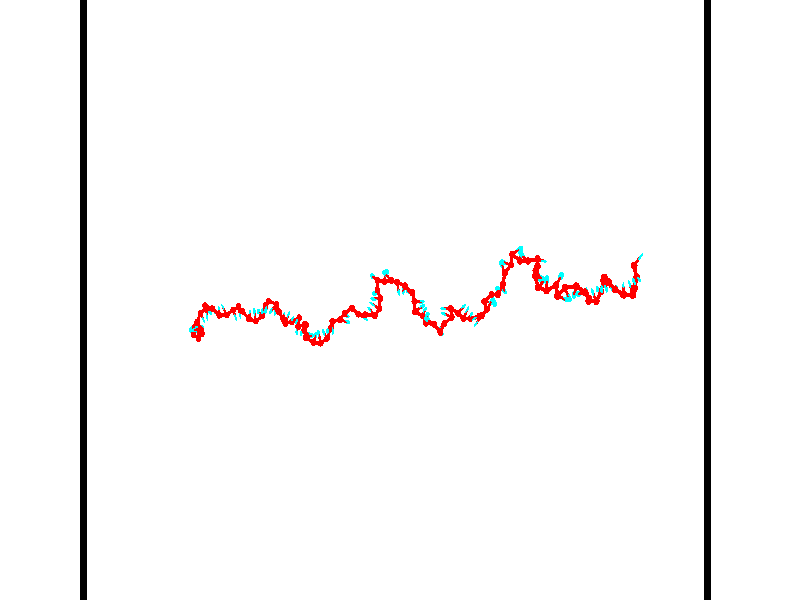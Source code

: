 // switches for output
#declare DRAW_BASES = 1; // possible values are 0, 1; only relevant for DNA ribbons
#declare DRAW_BASES_TYPE = 3; // possible values are 1, 2, 3; only relevant for DNA ribbons
#declare DRAW_FOG = 0; // set to 1 to enable fog

#include "colors.inc"

#include "transforms.inc"
background { rgb <1, 1, 1>}

#default {
   normal{
       ripples 0.25
       frequency 0.20
       turbulence 0.2
       lambda 5
   }
	finish {
		phong 0.1
		phong_size 40.
	}
}

// original window dimensions: 1024x640


// camera settings

camera {
	sky <-0, 1, 0>
	up <-0, 1, 0>
	right 1.6 * <0.99995, 0, 0.00999983>
	location <54.4867, 55, 106.329>
	look_at <55, 55, 55.0001>
	direction <0.513302, 0, -51.3289>
	angle 67.0682
}


# declare cpy_camera_pos = <54.4867, 55, 106.329>;
# if (DRAW_FOG = 1)
fog {
	fog_type 2
	up vnormalize(cpy_camera_pos)
	color rgbt<1,1,1,0.3>
	distance 1e-5
	fog_alt 3e-3
	fog_offset 88
}
# end


// LIGHTS

# declare lum = 6;
global_settings {
	ambient_light rgb lum * <0.05, 0.05, 0.05>
	max_trace_level 15
}# declare cpy_direct_light_amount = 0.25;
light_source
{	1000 * <-0.98995, -1, 1.00995>,
	rgb lum * cpy_direct_light_amount
	parallel
}

light_source
{	1000 * <0.98995, 1, -1.00995>,
	rgb lum * cpy_direct_light_amount
	parallel
}

// strand 0

// nucleotide -1

// particle -1
sphere {
	<35.836555, 52.917336, 49.665245> 0.250000
	pigment { color rgbt <1,0,0,0> }
	no_shadow
}
cylinder {
	<36.218102, 52.886494, 49.781315>,  <36.447029, 52.867989, 49.850956>, 0.100000
	pigment { color rgbt <1,0,0,0> }
	no_shadow
}
cylinder {
	<36.218102, 52.886494, 49.781315>,  <35.836555, 52.917336, 49.665245>, 0.100000
	pigment { color rgbt <1,0,0,0> }
	no_shadow
}

// particle -1
sphere {
	<36.218102, 52.886494, 49.781315> 0.100000
	pigment { color rgbt <1,0,0,0> }
	no_shadow
}
sphere {
	0, 1
	scale<0.080000,0.200000,0.300000>
	matrix <-0.299353, -0.169977, 0.938880,
		-0.023071, -0.982427, -0.185216,
		0.953863, -0.077106, 0.290171,
		36.504261, 52.863361, 49.868366>
	pigment { color rgbt <0,1,1,0> }
	no_shadow
}
cylinder {
	<35.897503, 52.334618, 50.180492>,  <35.836555, 52.917336, 49.665245>, 0.130000
	pigment { color rgbt <1,0,0,0> }
	no_shadow
}

// nucleotide -1

// particle -1
sphere {
	<35.897503, 52.334618, 50.180492> 0.250000
	pigment { color rgbt <1,0,0,0> }
	no_shadow
}
cylinder {
	<36.190338, 52.599960, 50.242474>,  <36.366039, 52.759167, 50.279663>, 0.100000
	pigment { color rgbt <1,0,0,0> }
	no_shadow
}
cylinder {
	<36.190338, 52.599960, 50.242474>,  <35.897503, 52.334618, 50.180492>, 0.100000
	pigment { color rgbt <1,0,0,0> }
	no_shadow
}

// particle -1
sphere {
	<36.190338, 52.599960, 50.242474> 0.100000
	pigment { color rgbt <1,0,0,0> }
	no_shadow
}
sphere {
	0, 1
	scale<0.080000,0.200000,0.300000>
	matrix <-0.166957, -0.045814, 0.984899,
		0.660439, -0.746900, 0.077212,
		0.732083, 0.663356, 0.154957,
		36.409962, 52.798965, 50.288960>
	pigment { color rgbt <0,1,1,0> }
	no_shadow
}
cylinder {
	<36.521454, 52.019691, 50.674973>,  <35.897503, 52.334618, 50.180492>, 0.130000
	pigment { color rgbt <1,0,0,0> }
	no_shadow
}

// nucleotide -1

// particle -1
sphere {
	<36.521454, 52.019691, 50.674973> 0.250000
	pigment { color rgbt <1,0,0,0> }
	no_shadow
}
cylinder {
	<36.487549, 52.417953, 50.690399>,  <36.467205, 52.656910, 50.699657>, 0.100000
	pigment { color rgbt <1,0,0,0> }
	no_shadow
}
cylinder {
	<36.487549, 52.417953, 50.690399>,  <36.521454, 52.019691, 50.674973>, 0.100000
	pigment { color rgbt <1,0,0,0> }
	no_shadow
}

// particle -1
sphere {
	<36.487549, 52.417953, 50.690399> 0.100000
	pigment { color rgbt <1,0,0,0> }
	no_shadow
}
sphere {
	0, 1
	scale<0.080000,0.200000,0.300000>
	matrix <-0.205333, -0.055333, 0.977127,
		0.975015, 0.074901, 0.209131,
		-0.084760, 0.995655, 0.038571,
		36.462120, 52.716648, 50.701969>
	pigment { color rgbt <0,1,1,0> }
	no_shadow
}
cylinder {
	<36.968239, 52.419159, 51.091457>,  <36.521454, 52.019691, 50.674973>, 0.130000
	pigment { color rgbt <1,0,0,0> }
	no_shadow
}

// nucleotide -1

// particle -1
sphere {
	<36.968239, 52.419159, 51.091457> 0.250000
	pigment { color rgbt <1,0,0,0> }
	no_shadow
}
cylinder {
	<36.631092, 52.633434, 51.111874>,  <36.428802, 52.762001, 51.124123>, 0.100000
	pigment { color rgbt <1,0,0,0> }
	no_shadow
}
cylinder {
	<36.631092, 52.633434, 51.111874>,  <36.968239, 52.419159, 51.091457>, 0.100000
	pigment { color rgbt <1,0,0,0> }
	no_shadow
}

// particle -1
sphere {
	<36.631092, 52.633434, 51.111874> 0.100000
	pigment { color rgbt <1,0,0,0> }
	no_shadow
}
sphere {
	0, 1
	scale<0.080000,0.200000,0.300000>
	matrix <-0.038266, -0.154279, 0.987286,
		0.536753, 0.830202, 0.150535,
		-0.842871, 0.535689, 0.051041,
		36.378231, 52.794140, 51.127186>
	pigment { color rgbt <0,1,1,0> }
	no_shadow
}
cylinder {
	<37.034546, 52.788422, 51.608879>,  <36.968239, 52.419159, 51.091457>, 0.130000
	pigment { color rgbt <1,0,0,0> }
	no_shadow
}

// nucleotide -1

// particle -1
sphere {
	<37.034546, 52.788422, 51.608879> 0.250000
	pigment { color rgbt <1,0,0,0> }
	no_shadow
}
cylinder {
	<36.637211, 52.770634, 51.566360>,  <36.398808, 52.759960, 51.540852>, 0.100000
	pigment { color rgbt <1,0,0,0> }
	no_shadow
}
cylinder {
	<36.637211, 52.770634, 51.566360>,  <37.034546, 52.788422, 51.608879>, 0.100000
	pigment { color rgbt <1,0,0,0> }
	no_shadow
}

// particle -1
sphere {
	<36.637211, 52.770634, 51.566360> 0.100000
	pigment { color rgbt <1,0,0,0> }
	no_shadow
}
sphere {
	0, 1
	scale<0.080000,0.200000,0.300000>
	matrix <-0.098874, -0.144661, 0.984529,
		-0.059158, 0.988482, 0.139300,
		-0.993340, -0.044470, -0.106293,
		36.339211, 52.757294, 51.534473>
	pigment { color rgbt <0,1,1,0> }
	no_shadow
}
cylinder {
	<36.825485, 53.340843, 52.008640>,  <37.034546, 52.788422, 51.608879>, 0.130000
	pigment { color rgbt <1,0,0,0> }
	no_shadow
}

// nucleotide -1

// particle -1
sphere {
	<36.825485, 53.340843, 52.008640> 0.250000
	pigment { color rgbt <1,0,0,0> }
	no_shadow
}
cylinder {
	<36.554588, 53.046555, 52.005661>,  <36.392052, 52.869980, 52.003876>, 0.100000
	pigment { color rgbt <1,0,0,0> }
	no_shadow
}
cylinder {
	<36.554588, 53.046555, 52.005661>,  <36.825485, 53.340843, 52.008640>, 0.100000
	pigment { color rgbt <1,0,0,0> }
	no_shadow
}

// particle -1
sphere {
	<36.554588, 53.046555, 52.005661> 0.100000
	pigment { color rgbt <1,0,0,0> }
	no_shadow
}
sphere {
	0, 1
	scale<0.080000,0.200000,0.300000>
	matrix <0.085586, -0.088826, 0.992363,
		-0.730766, 0.671432, 0.123124,
		-0.677241, -0.735723, -0.007446,
		36.351418, 52.825836, 52.003426>
	pigment { color rgbt <0,1,1,0> }
	no_shadow
}
cylinder {
	<37.128841, 54.019997, 52.004486>,  <36.825485, 53.340843, 52.008640>, 0.130000
	pigment { color rgbt <1,0,0,0> }
	no_shadow
}

// nucleotide -1

// particle -1
sphere {
	<37.128841, 54.019997, 52.004486> 0.250000
	pigment { color rgbt <1,0,0,0> }
	no_shadow
}
cylinder {
	<37.338604, 53.742401, 52.201820>,  <37.464462, 53.575844, 52.320221>, 0.100000
	pigment { color rgbt <1,0,0,0> }
	no_shadow
}
cylinder {
	<37.338604, 53.742401, 52.201820>,  <37.128841, 54.019997, 52.004486>, 0.100000
	pigment { color rgbt <1,0,0,0> }
	no_shadow
}

// particle -1
sphere {
	<37.338604, 53.742401, 52.201820> 0.100000
	pigment { color rgbt <1,0,0,0> }
	no_shadow
}
sphere {
	0, 1
	scale<0.080000,0.200000,0.300000>
	matrix <0.841010, 0.512697, -0.172755,
		-0.133042, 0.505494, 0.852512,
		0.524407, -0.693987, 0.493335,
		37.495926, 53.534206, 52.349819>
	pigment { color rgbt <0,1,1,0> }
	no_shadow
}
cylinder {
	<37.652821, 54.404320, 52.116440>,  <37.128841, 54.019997, 52.004486>, 0.130000
	pigment { color rgbt <1,0,0,0> }
	no_shadow
}

// nucleotide -1

// particle -1
sphere {
	<37.652821, 54.404320, 52.116440> 0.250000
	pigment { color rgbt <1,0,0,0> }
	no_shadow
}
cylinder {
	<37.747631, 54.030293, 52.221874>,  <37.804516, 53.805878, 52.285133>, 0.100000
	pigment { color rgbt <1,0,0,0> }
	no_shadow
}
cylinder {
	<37.747631, 54.030293, 52.221874>,  <37.652821, 54.404320, 52.116440>, 0.100000
	pigment { color rgbt <1,0,0,0> }
	no_shadow
}

// particle -1
sphere {
	<37.747631, 54.030293, 52.221874> 0.100000
	pigment { color rgbt <1,0,0,0> }
	no_shadow
}
sphere {
	0, 1
	scale<0.080000,0.200000,0.300000>
	matrix <0.970880, 0.218259, -0.098771,
		0.034827, 0.279318, 0.959567,
		0.237022, -0.935064, 0.263583,
		37.818737, 53.749775, 52.300949>
	pigment { color rgbt <0,1,1,0> }
	no_shadow
}
cylinder {
	<37.794254, 54.597504, 52.851192>,  <37.652821, 54.404320, 52.116440>, 0.130000
	pigment { color rgbt <1,0,0,0> }
	no_shadow
}

// nucleotide -1

// particle -1
sphere {
	<37.794254, 54.597504, 52.851192> 0.250000
	pigment { color rgbt <1,0,0,0> }
	no_shadow
}
cylinder {
	<37.972069, 54.328014, 52.615063>,  <38.078758, 54.166321, 52.473385>, 0.100000
	pigment { color rgbt <1,0,0,0> }
	no_shadow
}
cylinder {
	<37.972069, 54.328014, 52.615063>,  <37.794254, 54.597504, 52.851192>, 0.100000
	pigment { color rgbt <1,0,0,0> }
	no_shadow
}

// particle -1
sphere {
	<37.972069, 54.328014, 52.615063> 0.100000
	pigment { color rgbt <1,0,0,0> }
	no_shadow
}
sphere {
	0, 1
	scale<0.080000,0.200000,0.300000>
	matrix <0.894027, 0.292699, 0.339179,
		-0.055724, -0.678547, 0.732440,
		0.444534, -0.673722, -0.590329,
		38.105431, 54.125896, 52.437965>
	pigment { color rgbt <0,1,1,0> }
	no_shadow
}
cylinder {
	<38.526928, 54.367290, 53.173119>,  <37.794254, 54.597504, 52.851192>, 0.130000
	pigment { color rgbt <1,0,0,0> }
	no_shadow
}

// nucleotide -1

// particle -1
sphere {
	<38.526928, 54.367290, 53.173119> 0.250000
	pigment { color rgbt <1,0,0,0> }
	no_shadow
}
cylinder {
	<38.556629, 54.235561, 52.796600>,  <38.574448, 54.156525, 52.570690>, 0.100000
	pigment { color rgbt <1,0,0,0> }
	no_shadow
}
cylinder {
	<38.556629, 54.235561, 52.796600>,  <38.526928, 54.367290, 53.173119>, 0.100000
	pigment { color rgbt <1,0,0,0> }
	no_shadow
}

// particle -1
sphere {
	<38.556629, 54.235561, 52.796600> 0.100000
	pigment { color rgbt <1,0,0,0> }
	no_shadow
}
sphere {
	0, 1
	scale<0.080000,0.200000,0.300000>
	matrix <0.976703, 0.214586, 0.001966,
		0.201341, -0.919511, 0.337583,
		0.074248, -0.329322, -0.941294,
		38.578903, 54.136765, 52.514214>
	pigment { color rgbt <0,1,1,0> }
	no_shadow
}
cylinder {
	<39.114292, 53.876701, 53.023239>,  <38.526928, 54.367290, 53.173119>, 0.130000
	pigment { color rgbt <1,0,0,0> }
	no_shadow
}

// nucleotide -1

// particle -1
sphere {
	<39.114292, 53.876701, 53.023239> 0.250000
	pigment { color rgbt <1,0,0,0> }
	no_shadow
}
cylinder {
	<39.011536, 54.120125, 52.722927>,  <38.949883, 54.266178, 52.542740>, 0.100000
	pigment { color rgbt <1,0,0,0> }
	no_shadow
}
cylinder {
	<39.011536, 54.120125, 52.722927>,  <39.114292, 53.876701, 53.023239>, 0.100000
	pigment { color rgbt <1,0,0,0> }
	no_shadow
}

// particle -1
sphere {
	<39.011536, 54.120125, 52.722927> 0.100000
	pigment { color rgbt <1,0,0,0> }
	no_shadow
}
sphere {
	0, 1
	scale<0.080000,0.200000,0.300000>
	matrix <0.964808, 0.116378, -0.235800,
		-0.056124, -0.784931, -0.617037,
		-0.256896, 0.608556, -0.750776,
		38.934467, 54.302692, 52.497696>
	pigment { color rgbt <0,1,1,0> }
	no_shadow
}
cylinder {
	<39.620377, 53.888107, 52.513702>,  <39.114292, 53.876701, 53.023239>, 0.130000
	pigment { color rgbt <1,0,0,0> }
	no_shadow
}

// nucleotide -1

// particle -1
sphere {
	<39.620377, 53.888107, 52.513702> 0.250000
	pigment { color rgbt <1,0,0,0> }
	no_shadow
}
cylinder {
	<39.404217, 54.207130, 52.406471>,  <39.274521, 54.398544, 52.342133>, 0.100000
	pigment { color rgbt <1,0,0,0> }
	no_shadow
}
cylinder {
	<39.404217, 54.207130, 52.406471>,  <39.620377, 53.888107, 52.513702>, 0.100000
	pigment { color rgbt <1,0,0,0> }
	no_shadow
}

// particle -1
sphere {
	<39.404217, 54.207130, 52.406471> 0.100000
	pigment { color rgbt <1,0,0,0> }
	no_shadow
}
sphere {
	0, 1
	scale<0.080000,0.200000,0.300000>
	matrix <0.835883, 0.472404, -0.279525,
		-0.096296, -0.375139, -0.921953,
		-0.540395, 0.797562, -0.268082,
		39.242100, 54.446400, 52.326046>
	pigment { color rgbt <0,1,1,0> }
	no_shadow
}
cylinder {
	<40.051472, 54.262424, 51.988842>,  <39.620377, 53.888107, 52.513702>, 0.130000
	pigment { color rgbt <1,0,0,0> }
	no_shadow
}

// nucleotide -1

// particle -1
sphere {
	<40.051472, 54.262424, 51.988842> 0.250000
	pigment { color rgbt <1,0,0,0> }
	no_shadow
}
cylinder {
	<40.217434, 53.948719, 52.173359>,  <40.317009, 53.760498, 52.284069>, 0.100000
	pigment { color rgbt <1,0,0,0> }
	no_shadow
}
cylinder {
	<40.217434, 53.948719, 52.173359>,  <40.051472, 54.262424, 51.988842>, 0.100000
	pigment { color rgbt <1,0,0,0> }
	no_shadow
}

// particle -1
sphere {
	<40.217434, 53.948719, 52.173359> 0.100000
	pigment { color rgbt <1,0,0,0> }
	no_shadow
}
sphere {
	0, 1
	scale<0.080000,0.200000,0.300000>
	matrix <0.889105, 0.241777, -0.388633,
		0.193259, 0.571383, 0.797604,
		0.414901, -0.784261, 0.461294,
		40.341904, 53.713440, 52.311749>
	pigment { color rgbt <0,1,1,0> }
	no_shadow
}
cylinder {
	<40.620331, 54.506718, 52.337513>,  <40.051472, 54.262424, 51.988842>, 0.130000
	pigment { color rgbt <1,0,0,0> }
	no_shadow
}

// nucleotide -1

// particle -1
sphere {
	<40.620331, 54.506718, 52.337513> 0.250000
	pigment { color rgbt <1,0,0,0> }
	no_shadow
}
cylinder {
	<40.688377, 54.118980, 52.266586>,  <40.729206, 53.886337, 52.224030>, 0.100000
	pigment { color rgbt <1,0,0,0> }
	no_shadow
}
cylinder {
	<40.688377, 54.118980, 52.266586>,  <40.620331, 54.506718, 52.337513>, 0.100000
	pigment { color rgbt <1,0,0,0> }
	no_shadow
}

// particle -1
sphere {
	<40.688377, 54.118980, 52.266586> 0.100000
	pigment { color rgbt <1,0,0,0> }
	no_shadow
}
sphere {
	0, 1
	scale<0.080000,0.200000,0.300000>
	matrix <0.930844, 0.217128, -0.293913,
		0.323402, -0.115055, 0.939241,
		0.170119, -0.969339, -0.177318,
		40.739414, 53.828178, 52.213390>
	pigment { color rgbt <0,1,1,0> }
	no_shadow
}
cylinder {
	<41.073326, 54.176876, 52.835045>,  <40.620331, 54.506718, 52.337513>, 0.130000
	pigment { color rgbt <1,0,0,0> }
	no_shadow
}

// nucleotide -1

// particle -1
sphere {
	<41.073326, 54.176876, 52.835045> 0.250000
	pigment { color rgbt <1,0,0,0> }
	no_shadow
}
cylinder {
	<41.125587, 54.035019, 52.464714>,  <41.156944, 53.949905, 52.242516>, 0.100000
	pigment { color rgbt <1,0,0,0> }
	no_shadow
}
cylinder {
	<41.125587, 54.035019, 52.464714>,  <41.073326, 54.176876, 52.835045>, 0.100000
	pigment { color rgbt <1,0,0,0> }
	no_shadow
}

// particle -1
sphere {
	<41.125587, 54.035019, 52.464714> 0.100000
	pigment { color rgbt <1,0,0,0> }
	no_shadow
}
sphere {
	0, 1
	scale<0.080000,0.200000,0.300000>
	matrix <0.968925, 0.243507, 0.043460,
		0.210033, -0.902736, 0.375437,
		0.130654, -0.354642, -0.925828,
		41.164783, 53.928627, 52.186966>
	pigment { color rgbt <0,1,1,0> }
	no_shadow
}
cylinder {
	<41.637463, 53.612217, 52.749744>,  <41.073326, 54.176876, 52.835045>, 0.130000
	pigment { color rgbt <1,0,0,0> }
	no_shadow
}

// nucleotide -1

// particle -1
sphere {
	<41.637463, 53.612217, 52.749744> 0.250000
	pigment { color rgbt <1,0,0,0> }
	no_shadow
}
cylinder {
	<41.618977, 53.856232, 52.433334>,  <41.607883, 54.002640, 52.243488>, 0.100000
	pigment { color rgbt <1,0,0,0> }
	no_shadow
}
cylinder {
	<41.618977, 53.856232, 52.433334>,  <41.637463, 53.612217, 52.749744>, 0.100000
	pigment { color rgbt <1,0,0,0> }
	no_shadow
}

// particle -1
sphere {
	<41.618977, 53.856232, 52.433334> 0.100000
	pigment { color rgbt <1,0,0,0> }
	no_shadow
}
sphere {
	0, 1
	scale<0.080000,0.200000,0.300000>
	matrix <0.986821, 0.150813, 0.058654,
		0.155077, -0.777885, -0.608971,
		-0.046214, 0.610041, -0.791021,
		41.605114, 54.039246, 52.196030>
	pigment { color rgbt <0,1,1,0> }
	no_shadow
}
cylinder {
	<42.113682, 53.423347, 52.145596>,  <41.637463, 53.612217, 52.749744>, 0.130000
	pigment { color rgbt <1,0,0,0> }
	no_shadow
}

// nucleotide -1

// particle -1
sphere {
	<42.113682, 53.423347, 52.145596> 0.250000
	pigment { color rgbt <1,0,0,0> }
	no_shadow
}
cylinder {
	<42.056427, 53.816460, 52.192352>,  <42.022076, 54.052326, 52.220406>, 0.100000
	pigment { color rgbt <1,0,0,0> }
	no_shadow
}
cylinder {
	<42.056427, 53.816460, 52.192352>,  <42.113682, 53.423347, 52.145596>, 0.100000
	pigment { color rgbt <1,0,0,0> }
	no_shadow
}

// particle -1
sphere {
	<42.056427, 53.816460, 52.192352> 0.100000
	pigment { color rgbt <1,0,0,0> }
	no_shadow
}
sphere {
	0, 1
	scale<0.080000,0.200000,0.300000>
	matrix <0.964267, 0.111878, 0.240151,
		0.222937, 0.147089, -0.963672,
		-0.143137, 0.982776, 0.116891,
		42.013485, 54.111294, 52.227421>
	pigment { color rgbt <0,1,1,0> }
	no_shadow
}
cylinder {
	<42.598103, 53.787224, 51.757504>,  <42.113682, 53.423347, 52.145596>, 0.130000
	pigment { color rgbt <1,0,0,0> }
	no_shadow
}

// nucleotide -1

// particle -1
sphere {
	<42.598103, 53.787224, 51.757504> 0.250000
	pigment { color rgbt <1,0,0,0> }
	no_shadow
}
cylinder {
	<42.483669, 53.990814, 52.082245>,  <42.415009, 54.112968, 52.277088>, 0.100000
	pigment { color rgbt <1,0,0,0> }
	no_shadow
}
cylinder {
	<42.483669, 53.990814, 52.082245>,  <42.598103, 53.787224, 51.757504>, 0.100000
	pigment { color rgbt <1,0,0,0> }
	no_shadow
}

// particle -1
sphere {
	<42.483669, 53.990814, 52.082245> 0.100000
	pigment { color rgbt <1,0,0,0> }
	no_shadow
}
sphere {
	0, 1
	scale<0.080000,0.200000,0.300000>
	matrix <0.926840, -0.068009, 0.369245,
		0.243150, 0.858091, -0.452281,
		-0.286087, 0.508974, 0.811850,
		42.397842, 54.143505, 52.325798>
	pigment { color rgbt <0,1,1,0> }
	no_shadow
}
cylinder {
	<42.912601, 54.621567, 51.873299>,  <42.598103, 53.787224, 51.757504>, 0.130000
	pigment { color rgbt <1,0,0,0> }
	no_shadow
}

// nucleotide -1

// particle -1
sphere {
	<42.912601, 54.621567, 51.873299> 0.250000
	pigment { color rgbt <1,0,0,0> }
	no_shadow
}
cylinder {
	<42.824039, 54.375824, 52.176231>,  <42.770905, 54.228378, 52.357990>, 0.100000
	pigment { color rgbt <1,0,0,0> }
	no_shadow
}
cylinder {
	<42.824039, 54.375824, 52.176231>,  <42.912601, 54.621567, 51.873299>, 0.100000
	pigment { color rgbt <1,0,0,0> }
	no_shadow
}

// particle -1
sphere {
	<42.824039, 54.375824, 52.176231> 0.100000
	pigment { color rgbt <1,0,0,0> }
	no_shadow
}
sphere {
	0, 1
	scale<0.080000,0.200000,0.300000>
	matrix <0.955400, 0.018983, 0.294704,
		-0.195429, 0.788803, 0.582750,
		-0.221401, -0.614353, 0.757332,
		42.757618, 54.191517, 52.403431>
	pigment { color rgbt <0,1,1,0> }
	no_shadow
}
cylinder {
	<43.295189, 54.912899, 52.376896>,  <42.912601, 54.621567, 51.873299>, 0.130000
	pigment { color rgbt <1,0,0,0> }
	no_shadow
}

// nucleotide -1

// particle -1
sphere {
	<43.295189, 54.912899, 52.376896> 0.250000
	pigment { color rgbt <1,0,0,0> }
	no_shadow
}
cylinder {
	<43.192417, 54.546047, 52.498787>,  <43.130753, 54.325935, 52.571922>, 0.100000
	pigment { color rgbt <1,0,0,0> }
	no_shadow
}
cylinder {
	<43.192417, 54.546047, 52.498787>,  <43.295189, 54.912899, 52.376896>, 0.100000
	pigment { color rgbt <1,0,0,0> }
	no_shadow
}

// particle -1
sphere {
	<43.192417, 54.546047, 52.498787> 0.100000
	pigment { color rgbt <1,0,0,0> }
	no_shadow
}
sphere {
	0, 1
	scale<0.080000,0.200000,0.300000>
	matrix <0.909528, -0.122868, 0.397068,
		-0.326721, 0.379181, 0.865722,
		-0.256930, -0.917129, 0.304732,
		43.115337, 54.270908, 52.590206>
	pigment { color rgbt <0,1,1,0> }
	no_shadow
}
cylinder {
	<44.058575, 54.697712, 52.672249>,  <43.295189, 54.912899, 52.376896>, 0.130000
	pigment { color rgbt <1,0,0,0> }
	no_shadow
}

// nucleotide -1

// particle -1
sphere {
	<44.058575, 54.697712, 52.672249> 0.250000
	pigment { color rgbt <1,0,0,0> }
	no_shadow
}
cylinder {
	<43.821239, 54.404549, 52.805389>,  <43.678837, 54.228649, 52.885273>, 0.100000
	pigment { color rgbt <1,0,0,0> }
	no_shadow
}
cylinder {
	<43.821239, 54.404549, 52.805389>,  <44.058575, 54.697712, 52.672249>, 0.100000
	pigment { color rgbt <1,0,0,0> }
	no_shadow
}

// particle -1
sphere {
	<43.821239, 54.404549, 52.805389> 0.100000
	pigment { color rgbt <1,0,0,0> }
	no_shadow
}
sphere {
	0, 1
	scale<0.080000,0.200000,0.300000>
	matrix <0.771579, -0.400008, 0.494631,
		-0.229375, 0.550307, 0.802838,
		-0.593341, -0.732909, 0.332854,
		43.643238, 54.184677, 52.905247>
	pigment { color rgbt <0,1,1,0> }
	no_shadow
}
cylinder {
	<44.194412, 54.672955, 53.426147>,  <44.058575, 54.697712, 52.672249>, 0.130000
	pigment { color rgbt <1,0,0,0> }
	no_shadow
}

// nucleotide -1

// particle -1
sphere {
	<44.194412, 54.672955, 53.426147> 0.250000
	pigment { color rgbt <1,0,0,0> }
	no_shadow
}
cylinder {
	<44.095161, 54.350220, 53.211693>,  <44.035610, 54.156578, 53.083019>, 0.100000
	pigment { color rgbt <1,0,0,0> }
	no_shadow
}
cylinder {
	<44.095161, 54.350220, 53.211693>,  <44.194412, 54.672955, 53.426147>, 0.100000
	pigment { color rgbt <1,0,0,0> }
	no_shadow
}

// particle -1
sphere {
	<44.095161, 54.350220, 53.211693> 0.100000
	pigment { color rgbt <1,0,0,0> }
	no_shadow
}
sphere {
	0, 1
	scale<0.080000,0.200000,0.300000>
	matrix <0.858205, -0.439802, 0.264685,
		-0.449352, -0.394438, 0.801562,
		-0.248127, -0.806841, -0.536134,
		44.020725, 54.108166, 53.050854>
	pigment { color rgbt <0,1,1,0> }
	no_shadow
}
cylinder {
	<44.483036, 54.168819, 53.771244>,  <44.194412, 54.672955, 53.426147>, 0.130000
	pigment { color rgbt <1,0,0,0> }
	no_shadow
}

// nucleotide -1

// particle -1
sphere {
	<44.483036, 54.168819, 53.771244> 0.250000
	pigment { color rgbt <1,0,0,0> }
	no_shadow
}
cylinder {
	<44.458023, 54.105114, 53.377144>,  <44.443016, 54.066891, 53.140682>, 0.100000
	pigment { color rgbt <1,0,0,0> }
	no_shadow
}
cylinder {
	<44.458023, 54.105114, 53.377144>,  <44.483036, 54.168819, 53.771244>, 0.100000
	pigment { color rgbt <1,0,0,0> }
	no_shadow
}

// particle -1
sphere {
	<44.458023, 54.105114, 53.377144> 0.100000
	pigment { color rgbt <1,0,0,0> }
	no_shadow
}
sphere {
	0, 1
	scale<0.080000,0.200000,0.300000>
	matrix <0.979991, -0.196707, -0.030399,
		-0.188965, -0.967441, 0.168374,
		-0.062529, -0.159261, -0.985254,
		44.439266, 54.057335, 53.081566>
	pigment { color rgbt <0,1,1,0> }
	no_shadow
}
cylinder {
	<44.839878, 53.595409, 53.611469>,  <44.483036, 54.168819, 53.771244>, 0.130000
	pigment { color rgbt <1,0,0,0> }
	no_shadow
}

// nucleotide -1

// particle -1
sphere {
	<44.839878, 53.595409, 53.611469> 0.250000
	pigment { color rgbt <1,0,0,0> }
	no_shadow
}
cylinder {
	<44.821526, 53.793015, 53.264172>,  <44.810513, 53.911579, 53.055794>, 0.100000
	pigment { color rgbt <1,0,0,0> }
	no_shadow
}
cylinder {
	<44.821526, 53.793015, 53.264172>,  <44.839878, 53.595409, 53.611469>, 0.100000
	pigment { color rgbt <1,0,0,0> }
	no_shadow
}

// particle -1
sphere {
	<44.821526, 53.793015, 53.264172> 0.100000
	pigment { color rgbt <1,0,0,0> }
	no_shadow
}
sphere {
	0, 1
	scale<0.080000,0.200000,0.300000>
	matrix <0.912914, -0.332133, -0.237225,
		-0.405565, -0.803515, -0.435754,
		-0.045885, 0.494016, -0.868241,
		44.807758, 53.941219, 53.003700>
	pigment { color rgbt <0,1,1,0> }
	no_shadow
}
cylinder {
	<44.886219, 53.270157, 52.902115>,  <44.839878, 53.595409, 53.611469>, 0.130000
	pigment { color rgbt <1,0,0,0> }
	no_shadow
}

// nucleotide -1

// particle -1
sphere {
	<44.886219, 53.270157, 52.902115> 0.250000
	pigment { color rgbt <1,0,0,0> }
	no_shadow
}
cylinder {
	<45.045479, 53.635773, 52.933144>,  <45.141033, 53.855141, 52.951759>, 0.100000
	pigment { color rgbt <1,0,0,0> }
	no_shadow
}
cylinder {
	<45.045479, 53.635773, 52.933144>,  <44.886219, 53.270157, 52.902115>, 0.100000
	pigment { color rgbt <1,0,0,0> }
	no_shadow
}

// particle -1
sphere {
	<45.045479, 53.635773, 52.933144> 0.100000
	pigment { color rgbt <1,0,0,0> }
	no_shadow
}
sphere {
	0, 1
	scale<0.080000,0.200000,0.300000>
	matrix <0.911322, -0.403782, 0.080328,
		0.104745, 0.038711, -0.993745,
		0.398147, 0.914036, 0.077573,
		45.164925, 53.909985, 52.956417>
	pigment { color rgbt <0,1,1,0> }
	no_shadow
}
cylinder {
	<45.376507, 53.377098, 52.307709>,  <44.886219, 53.270157, 52.902115>, 0.130000
	pigment { color rgbt <1,0,0,0> }
	no_shadow
}

// nucleotide -1

// particle -1
sphere {
	<45.376507, 53.377098, 52.307709> 0.250000
	pigment { color rgbt <1,0,0,0> }
	no_shadow
}
cylinder {
	<45.464027, 53.510239, 52.674606>,  <45.516541, 53.590122, 52.894745>, 0.100000
	pigment { color rgbt <1,0,0,0> }
	no_shadow
}
cylinder {
	<45.464027, 53.510239, 52.674606>,  <45.376507, 53.377098, 52.307709>, 0.100000
	pigment { color rgbt <1,0,0,0> }
	no_shadow
}

// particle -1
sphere {
	<45.464027, 53.510239, 52.674606> 0.100000
	pigment { color rgbt <1,0,0,0> }
	no_shadow
}
sphere {
	0, 1
	scale<0.080000,0.200000,0.300000>
	matrix <0.790973, -0.610959, 0.033020,
		0.571389, 0.718291, -0.396953,
		0.218805, 0.332847, 0.917245,
		45.529671, 53.610092, 52.949780>
	pigment { color rgbt <0,1,1,0> }
	no_shadow
}
cylinder {
	<46.032372, 53.688465, 52.399521>,  <45.376507, 53.377098, 52.307709>, 0.130000
	pigment { color rgbt <1,0,0,0> }
	no_shadow
}

// nucleotide -1

// particle -1
sphere {
	<46.032372, 53.688465, 52.399521> 0.250000
	pigment { color rgbt <1,0,0,0> }
	no_shadow
}
cylinder {
	<45.948238, 53.529499, 52.756805>,  <45.897758, 53.434120, 52.971176>, 0.100000
	pigment { color rgbt <1,0,0,0> }
	no_shadow
}
cylinder {
	<45.948238, 53.529499, 52.756805>,  <46.032372, 53.688465, 52.399521>, 0.100000
	pigment { color rgbt <1,0,0,0> }
	no_shadow
}

// particle -1
sphere {
	<45.948238, 53.529499, 52.756805> 0.100000
	pigment { color rgbt <1,0,0,0> }
	no_shadow
}
sphere {
	0, 1
	scale<0.080000,0.200000,0.300000>
	matrix <0.908983, -0.415820, 0.029042,
		0.359873, 0.818020, 0.448702,
		-0.210336, -0.397411, 0.893209,
		45.885136, 53.410275, 53.024769>
	pigment { color rgbt <0,1,1,0> }
	no_shadow
}
cylinder {
	<45.978386, 53.028080, 52.650486>,  <46.032372, 53.688465, 52.399521>, 0.130000
	pigment { color rgbt <1,0,0,0> }
	no_shadow
}

// nucleotide -1

// particle -1
sphere {
	<45.978386, 53.028080, 52.650486> 0.250000
	pigment { color rgbt <1,0,0,0> }
	no_shadow
}
cylinder {
	<45.966324, 52.820511, 52.992203>,  <45.959087, 52.695969, 53.197231>, 0.100000
	pigment { color rgbt <1,0,0,0> }
	no_shadow
}
cylinder {
	<45.966324, 52.820511, 52.992203>,  <45.978386, 53.028080, 52.650486>, 0.100000
	pigment { color rgbt <1,0,0,0> }
	no_shadow
}

// particle -1
sphere {
	<45.966324, 52.820511, 52.992203> 0.100000
	pigment { color rgbt <1,0,0,0> }
	no_shadow
}
sphere {
	0, 1
	scale<0.080000,0.200000,0.300000>
	matrix <0.938597, 0.279179, 0.202716,
		-0.343694, 0.807947, 0.478640,
		-0.030157, -0.518923, 0.854289,
		45.957275, 52.664833, 53.248489>
	pigment { color rgbt <0,1,1,0> }
	no_shadow
}
cylinder {
	<46.602459, 53.199467, 53.047489>,  <45.978386, 53.028080, 52.650486>, 0.130000
	pigment { color rgbt <1,0,0,0> }
	no_shadow
}

// nucleotide -1

// particle -1
sphere {
	<46.602459, 53.199467, 53.047489> 0.250000
	pigment { color rgbt <1,0,0,0> }
	no_shadow
}
cylinder {
	<46.486374, 52.881565, 53.260712>,  <46.416725, 52.690823, 53.388645>, 0.100000
	pigment { color rgbt <1,0,0,0> }
	no_shadow
}
cylinder {
	<46.486374, 52.881565, 53.260712>,  <46.602459, 53.199467, 53.047489>, 0.100000
	pigment { color rgbt <1,0,0,0> }
	no_shadow
}

// particle -1
sphere {
	<46.486374, 52.881565, 53.260712> 0.100000
	pigment { color rgbt <1,0,0,0> }
	no_shadow
}
sphere {
	0, 1
	scale<0.080000,0.200000,0.300000>
	matrix <0.928135, -0.098062, 0.359095,
		-0.233119, 0.598958, 0.766097,
		-0.290208, -0.794753, 0.533054,
		46.399311, 52.643139, 53.420628>
	pigment { color rgbt <0,1,1,0> }
	no_shadow
}
cylinder {
	<46.844849, 53.199566, 53.715954>,  <46.602459, 53.199467, 53.047489>, 0.130000
	pigment { color rgbt <1,0,0,0> }
	no_shadow
}

// nucleotide -1

// particle -1
sphere {
	<46.844849, 53.199566, 53.715954> 0.250000
	pigment { color rgbt <1,0,0,0> }
	no_shadow
}
cylinder {
	<46.776978, 52.813545, 53.636063>,  <46.736256, 52.581932, 53.588127>, 0.100000
	pigment { color rgbt <1,0,0,0> }
	no_shadow
}
cylinder {
	<46.776978, 52.813545, 53.636063>,  <46.844849, 53.199566, 53.715954>, 0.100000
	pigment { color rgbt <1,0,0,0> }
	no_shadow
}

// particle -1
sphere {
	<46.776978, 52.813545, 53.636063> 0.100000
	pigment { color rgbt <1,0,0,0> }
	no_shadow
}
sphere {
	0, 1
	scale<0.080000,0.200000,0.300000>
	matrix <0.887466, -0.237748, 0.394816,
		-0.428501, -0.110258, 0.896789,
		-0.169678, -0.965049, -0.199725,
		46.726074, 52.524029, 53.576145>
	pigment { color rgbt <0,1,1,0> }
	no_shadow
}
cylinder {
	<46.774036, 52.850735, 54.323460>,  <46.844849, 53.199566, 53.715954>, 0.130000
	pigment { color rgbt <1,0,0,0> }
	no_shadow
}

// nucleotide -1

// particle -1
sphere {
	<46.774036, 52.850735, 54.323460> 0.250000
	pigment { color rgbt <1,0,0,0> }
	no_shadow
}
cylinder {
	<46.957409, 52.634987, 54.040924>,  <47.067432, 52.505539, 53.871403>, 0.100000
	pigment { color rgbt <1,0,0,0> }
	no_shadow
}
cylinder {
	<46.957409, 52.634987, 54.040924>,  <46.774036, 52.850735, 54.323460>, 0.100000
	pigment { color rgbt <1,0,0,0> }
	no_shadow
}

// particle -1
sphere {
	<46.957409, 52.634987, 54.040924> 0.100000
	pigment { color rgbt <1,0,0,0> }
	no_shadow
}
sphere {
	0, 1
	scale<0.080000,0.200000,0.300000>
	matrix <0.808681, -0.076475, 0.583254,
		-0.368610, -0.838586, 0.401123,
		0.458433, -0.539374, -0.706339,
		47.094940, 52.473175, 53.829021>
	pigment { color rgbt <0,1,1,0> }
	no_shadow
}
cylinder {
	<46.948738, 52.321930, 54.756603>,  <46.774036, 52.850735, 54.323460>, 0.130000
	pigment { color rgbt <1,0,0,0> }
	no_shadow
}

// nucleotide -1

// particle -1
sphere {
	<46.948738, 52.321930, 54.756603> 0.250000
	pigment { color rgbt <1,0,0,0> }
	no_shadow
}
cylinder {
	<47.183182, 52.389977, 54.439735>,  <47.323849, 52.430805, 54.249615>, 0.100000
	pigment { color rgbt <1,0,0,0> }
	no_shadow
}
cylinder {
	<47.183182, 52.389977, 54.439735>,  <46.948738, 52.321930, 54.756603>, 0.100000
	pigment { color rgbt <1,0,0,0> }
	no_shadow
}

// particle -1
sphere {
	<47.183182, 52.389977, 54.439735> 0.100000
	pigment { color rgbt <1,0,0,0> }
	no_shadow
}
sphere {
	0, 1
	scale<0.080000,0.200000,0.300000>
	matrix <0.787684, 0.109403, 0.606288,
		0.189808, -0.979331, -0.069878,
		0.586112, 0.170120, -0.792169,
		47.359016, 52.441013, 54.202084>
	pigment { color rgbt <0,1,1,0> }
	no_shadow
}
cylinder {
	<47.638260, 51.991737, 54.851006>,  <46.948738, 52.321930, 54.756603>, 0.130000
	pigment { color rgbt <1,0,0,0> }
	no_shadow
}

// nucleotide -1

// particle -1
sphere {
	<47.638260, 51.991737, 54.851006> 0.250000
	pigment { color rgbt <1,0,0,0> }
	no_shadow
}
cylinder {
	<47.692749, 52.265099, 54.564117>,  <47.725441, 52.429115, 54.391987>, 0.100000
	pigment { color rgbt <1,0,0,0> }
	no_shadow
}
cylinder {
	<47.692749, 52.265099, 54.564117>,  <47.638260, 51.991737, 54.851006>, 0.100000
	pigment { color rgbt <1,0,0,0> }
	no_shadow
}

// particle -1
sphere {
	<47.692749, 52.265099, 54.564117> 0.100000
	pigment { color rgbt <1,0,0,0> }
	no_shadow
}
sphere {
	0, 1
	scale<0.080000,0.200000,0.300000>
	matrix <0.879094, 0.250410, 0.405573,
		0.456769, -0.685748, -0.566667,
		0.136221, 0.683407, -0.717216,
		47.733616, 52.470119, 54.348953>
	pigment { color rgbt <0,1,1,0> }
	no_shadow
}
cylinder {
	<48.196423, 51.918140, 54.519196>,  <47.638260, 51.991737, 54.851006>, 0.130000
	pigment { color rgbt <1,0,0,0> }
	no_shadow
}

// nucleotide -1

// particle -1
sphere {
	<48.196423, 51.918140, 54.519196> 0.250000
	pigment { color rgbt <1,0,0,0> }
	no_shadow
}
cylinder {
	<48.110817, 52.306995, 54.557465>,  <48.059456, 52.540306, 54.580425>, 0.100000
	pigment { color rgbt <1,0,0,0> }
	no_shadow
}
cylinder {
	<48.110817, 52.306995, 54.557465>,  <48.196423, 51.918140, 54.519196>, 0.100000
	pigment { color rgbt <1,0,0,0> }
	no_shadow
}

// particle -1
sphere {
	<48.110817, 52.306995, 54.557465> 0.100000
	pigment { color rgbt <1,0,0,0> }
	no_shadow
}
sphere {
	0, 1
	scale<0.080000,0.200000,0.300000>
	matrix <0.925097, 0.170252, 0.339424,
		0.313678, 0.161144, -0.935755,
		-0.214011, 0.972135, 0.095670,
		48.046616, 52.598637, 54.586166>
	pigment { color rgbt <0,1,1,0> }
	no_shadow
}
cylinder {
	<48.722595, 52.254562, 54.222408>,  <48.196423, 51.918140, 54.519196>, 0.130000
	pigment { color rgbt <1,0,0,0> }
	no_shadow
}

// nucleotide -1

// particle -1
sphere {
	<48.722595, 52.254562, 54.222408> 0.250000
	pigment { color rgbt <1,0,0,0> }
	no_shadow
}
cylinder {
	<48.577770, 52.512001, 54.492134>,  <48.490875, 52.666462, 54.653969>, 0.100000
	pigment { color rgbt <1,0,0,0> }
	no_shadow
}
cylinder {
	<48.577770, 52.512001, 54.492134>,  <48.722595, 52.254562, 54.222408>, 0.100000
	pigment { color rgbt <1,0,0,0> }
	no_shadow
}

// particle -1
sphere {
	<48.577770, 52.512001, 54.492134> 0.100000
	pigment { color rgbt <1,0,0,0> }
	no_shadow
}
sphere {
	0, 1
	scale<0.080000,0.200000,0.300000>
	matrix <0.932039, 0.238551, 0.272759,
		0.014687, 0.727242, -0.686224,
		-0.362061, 0.643593, 0.674314,
		48.469151, 52.705078, 54.694427>
	pigment { color rgbt <0,1,1,0> }
	no_shadow
}
cylinder {
	<49.010120, 52.947483, 54.169617>,  <48.722595, 52.254562, 54.222408>, 0.130000
	pigment { color rgbt <1,0,0,0> }
	no_shadow
}

// nucleotide -1

// particle -1
sphere {
	<49.010120, 52.947483, 54.169617> 0.250000
	pigment { color rgbt <1,0,0,0> }
	no_shadow
}
cylinder {
	<48.907818, 52.864906, 54.547394>,  <48.846436, 52.815361, 54.774059>, 0.100000
	pigment { color rgbt <1,0,0,0> }
	no_shadow
}
cylinder {
	<48.907818, 52.864906, 54.547394>,  <49.010120, 52.947483, 54.169617>, 0.100000
	pigment { color rgbt <1,0,0,0> }
	no_shadow
}

// particle -1
sphere {
	<48.907818, 52.864906, 54.547394> 0.100000
	pigment { color rgbt <1,0,0,0> }
	no_shadow
}
sphere {
	0, 1
	scale<0.080000,0.200000,0.300000>
	matrix <0.942387, 0.164661, 0.291192,
		-0.215628, 0.964504, 0.152438,
		-0.255755, -0.206445, 0.944442,
		48.831093, 52.802971, 54.830727>
	pigment { color rgbt <0,1,1,0> }
	no_shadow
}
cylinder {
	<49.223537, 53.482010, 54.705917>,  <49.010120, 52.947483, 54.169617>, 0.130000
	pigment { color rgbt <1,0,0,0> }
	no_shadow
}

// nucleotide -1

// particle -1
sphere {
	<49.223537, 53.482010, 54.705917> 0.250000
	pigment { color rgbt <1,0,0,0> }
	no_shadow
}
cylinder {
	<49.255146, 53.099876, 54.819824>,  <49.274109, 52.870598, 54.888168>, 0.100000
	pigment { color rgbt <1,0,0,0> }
	no_shadow
}
cylinder {
	<49.255146, 53.099876, 54.819824>,  <49.223537, 53.482010, 54.705917>, 0.100000
	pigment { color rgbt <1,0,0,0> }
	no_shadow
}

// particle -1
sphere {
	<49.255146, 53.099876, 54.819824> 0.100000
	pigment { color rgbt <1,0,0,0> }
	no_shadow
}
sphere {
	0, 1
	scale<0.080000,0.200000,0.300000>
	matrix <0.983435, 0.027959, -0.179091,
		0.163130, 0.294202, 0.941719,
		0.079018, -0.955334, 0.284767,
		49.278851, 52.813274, 54.905254>
	pigment { color rgbt <0,1,1,0> }
	no_shadow
}
cylinder {
	<49.885929, 53.600716, 55.052410>,  <49.223537, 53.482010, 54.705917>, 0.130000
	pigment { color rgbt <1,0,0,0> }
	no_shadow
}

// nucleotide -1

// particle -1
sphere {
	<49.885929, 53.600716, 55.052410> 0.250000
	pigment { color rgbt <1,0,0,0> }
	no_shadow
}
cylinder {
	<50.231544, 53.508606, 54.873337>,  <50.438911, 53.453339, 54.765892>, 0.100000
	pigment { color rgbt <1,0,0,0> }
	no_shadow
}
cylinder {
	<50.231544, 53.508606, 54.873337>,  <49.885929, 53.600716, 55.052410>, 0.100000
	pigment { color rgbt <1,0,0,0> }
	no_shadow
}

// particle -1
sphere {
	<50.231544, 53.508606, 54.873337> 0.100000
	pigment { color rgbt <1,0,0,0> }
	no_shadow
}
sphere {
	0, 1
	scale<0.080000,0.200000,0.300000>
	matrix <-0.080669, 0.814438, -0.574616,
		0.496927, 0.532602, 0.685127,
		0.864035, -0.230273, -0.447681,
		50.490753, 53.439526, 54.739033>
	pigment { color rgbt <0,1,1,0> }
	no_shadow
}
cylinder {
	<50.324848, 54.077789, 55.353291>,  <49.885929, 53.600716, 55.052410>, 0.130000
	pigment { color rgbt <1,0,0,0> }
	no_shadow
}

// nucleotide -1

// particle -1
sphere {
	<50.324848, 54.077789, 55.353291> 0.250000
	pigment { color rgbt <1,0,0,0> }
	no_shadow
}
cylinder {
	<50.424519, 53.948734, 54.988037>,  <50.484322, 53.871304, 54.768883>, 0.100000
	pigment { color rgbt <1,0,0,0> }
	no_shadow
}
cylinder {
	<50.424519, 53.948734, 54.988037>,  <50.324848, 54.077789, 55.353291>, 0.100000
	pigment { color rgbt <1,0,0,0> }
	no_shadow
}

// particle -1
sphere {
	<50.424519, 53.948734, 54.988037> 0.100000
	pigment { color rgbt <1,0,0,0> }
	no_shadow
}
sphere {
	0, 1
	scale<0.080000,0.200000,0.300000>
	matrix <-0.034689, 0.939298, -0.341344,
		0.967836, 0.116731, 0.222861,
		0.249179, -0.322634, -0.913136,
		50.499271, 53.851944, 54.714096>
	pigment { color rgbt <0,1,1,0> }
	no_shadow
}
cylinder {
	<50.923935, 54.417835, 55.067905>,  <50.324848, 54.077789, 55.353291>, 0.130000
	pigment { color rgbt <1,0,0,0> }
	no_shadow
}

// nucleotide -1

// particle -1
sphere {
	<50.923935, 54.417835, 55.067905> 0.250000
	pigment { color rgbt <1,0,0,0> }
	no_shadow
}
cylinder {
	<50.696873, 54.298916, 54.760818>,  <50.560635, 54.227562, 54.576569>, 0.100000
	pigment { color rgbt <1,0,0,0> }
	no_shadow
}
cylinder {
	<50.696873, 54.298916, 54.760818>,  <50.923935, 54.417835, 55.067905>, 0.100000
	pigment { color rgbt <1,0,0,0> }
	no_shadow
}

// particle -1
sphere {
	<50.696873, 54.298916, 54.760818> 0.100000
	pigment { color rgbt <1,0,0,0> }
	no_shadow
}
sphere {
	0, 1
	scale<0.080000,0.200000,0.300000>
	matrix <0.074075, 0.910292, -0.407285,
		0.819930, -0.288065, -0.494706,
		-0.567651, -0.297300, -0.767714,
		50.526577, 54.209724, 54.530506>
	pigment { color rgbt <0,1,1,0> }
	no_shadow
}
cylinder {
	<51.432396, 53.992809, 54.619419>,  <50.923935, 54.417835, 55.067905>, 0.130000
	pigment { color rgbt <1,0,0,0> }
	no_shadow
}

// nucleotide -1

// particle -1
sphere {
	<51.432396, 53.992809, 54.619419> 0.250000
	pigment { color rgbt <1,0,0,0> }
	no_shadow
}
cylinder {
	<51.754028, 53.809219, 54.468269>,  <51.947010, 53.699066, 54.377579>, 0.100000
	pigment { color rgbt <1,0,0,0> }
	no_shadow
}
cylinder {
	<51.754028, 53.809219, 54.468269>,  <51.432396, 53.992809, 54.619419>, 0.100000
	pigment { color rgbt <1,0,0,0> }
	no_shadow
}

// particle -1
sphere {
	<51.754028, 53.809219, 54.468269> 0.100000
	pigment { color rgbt <1,0,0,0> }
	no_shadow
}
sphere {
	0, 1
	scale<0.080000,0.200000,0.300000>
	matrix <0.553768, 0.809479, 0.195154,
		0.216312, -0.366176, 0.905055,
		0.804084, -0.458976, -0.377876,
		51.995255, 53.671528, 54.354908>
	pigment { color rgbt <0,1,1,0> }
	no_shadow
}
cylinder {
	<52.047691, 53.962124, 55.122463>,  <51.432396, 53.992809, 54.619419>, 0.130000
	pigment { color rgbt <1,0,0,0> }
	no_shadow
}

// nucleotide -1

// particle -1
sphere {
	<52.047691, 53.962124, 55.122463> 0.250000
	pigment { color rgbt <1,0,0,0> }
	no_shadow
}
cylinder {
	<52.170300, 53.967937, 54.741764>,  <52.243866, 53.971424, 54.513344>, 0.100000
	pigment { color rgbt <1,0,0,0> }
	no_shadow
}
cylinder {
	<52.170300, 53.967937, 54.741764>,  <52.047691, 53.962124, 55.122463>, 0.100000
	pigment { color rgbt <1,0,0,0> }
	no_shadow
}

// particle -1
sphere {
	<52.170300, 53.967937, 54.741764> 0.100000
	pigment { color rgbt <1,0,0,0> }
	no_shadow
}
sphere {
	0, 1
	scale<0.080000,0.200000,0.300000>
	matrix <0.560036, 0.805754, 0.192669,
		0.769677, -0.592073, 0.238845,
		0.306524, 0.014531, -0.951752,
		52.262257, 53.972298, 54.456238>
	pigment { color rgbt <0,1,1,0> }
	no_shadow
}
cylinder {
	<52.861248, 53.894516, 54.948681>,  <52.047691, 53.962124, 55.122463>, 0.130000
	pigment { color rgbt <1,0,0,0> }
	no_shadow
}

// nucleotide -1

// particle -1
sphere {
	<52.861248, 53.894516, 54.948681> 0.250000
	pigment { color rgbt <1,0,0,0> }
	no_shadow
}
cylinder {
	<52.608212, 54.149132, 54.772205>,  <52.456390, 54.301903, 54.666321>, 0.100000
	pigment { color rgbt <1,0,0,0> }
	no_shadow
}
cylinder {
	<52.608212, 54.149132, 54.772205>,  <52.861248, 53.894516, 54.948681>, 0.100000
	pigment { color rgbt <1,0,0,0> }
	no_shadow
}

// particle -1
sphere {
	<52.608212, 54.149132, 54.772205> 0.100000
	pigment { color rgbt <1,0,0,0> }
	no_shadow
}
sphere {
	0, 1
	scale<0.080000,0.200000,0.300000>
	matrix <0.501896, 0.770775, 0.392436,
		0.589857, 0.026821, -0.807062,
		-0.632589, 0.636543, -0.441186,
		52.418434, 54.340096, 54.639851>
	pigment { color rgbt <0,1,1,0> }
	no_shadow
}
cylinder {
	<53.239883, 54.392368, 54.623295>,  <52.861248, 53.894516, 54.948681>, 0.130000
	pigment { color rgbt <1,0,0,0> }
	no_shadow
}

// nucleotide -1

// particle -1
sphere {
	<53.239883, 54.392368, 54.623295> 0.250000
	pigment { color rgbt <1,0,0,0> }
	no_shadow
}
cylinder {
	<52.896072, 54.572853, 54.719315>,  <52.689785, 54.681145, 54.776924>, 0.100000
	pigment { color rgbt <1,0,0,0> }
	no_shadow
}
cylinder {
	<52.896072, 54.572853, 54.719315>,  <53.239883, 54.392368, 54.623295>, 0.100000
	pigment { color rgbt <1,0,0,0> }
	no_shadow
}

// particle -1
sphere {
	<52.896072, 54.572853, 54.719315> 0.100000
	pigment { color rgbt <1,0,0,0> }
	no_shadow
}
sphere {
	0, 1
	scale<0.080000,0.200000,0.300000>
	matrix <0.510609, 0.778457, 0.365080,
		-0.022138, 0.436366, -0.899497,
		-0.859528, 0.451209, 0.240045,
		52.638214, 54.708218, 54.791328>
	pigment { color rgbt <0,1,1,0> }
	no_shadow
}
cylinder {
	<53.312965, 55.103081, 54.629276>,  <53.239883, 54.392368, 54.623295>, 0.130000
	pigment { color rgbt <1,0,0,0> }
	no_shadow
}

// nucleotide -1

// particle -1
sphere {
	<53.312965, 55.103081, 54.629276> 0.250000
	pigment { color rgbt <1,0,0,0> }
	no_shadow
}
cylinder {
	<52.991272, 55.089916, 54.866638>,  <52.798256, 55.082016, 55.009056>, 0.100000
	pigment { color rgbt <1,0,0,0> }
	no_shadow
}
cylinder {
	<52.991272, 55.089916, 54.866638>,  <53.312965, 55.103081, 54.629276>, 0.100000
	pigment { color rgbt <1,0,0,0> }
	no_shadow
}

// particle -1
sphere {
	<52.991272, 55.089916, 54.866638> 0.100000
	pigment { color rgbt <1,0,0,0> }
	no_shadow
}
sphere {
	0, 1
	scale<0.080000,0.200000,0.300000>
	matrix <0.367035, 0.757800, 0.539467,
		-0.467436, 0.651657, -0.597367,
		-0.804232, -0.032911, 0.593404,
		52.750004, 55.080044, 55.044659>
	pigment { color rgbt <0,1,1,0> }
	no_shadow
}
cylinder {
	<53.067219, 55.714294, 54.574726>,  <53.312965, 55.103081, 54.629276>, 0.130000
	pigment { color rgbt <1,0,0,0> }
	no_shadow
}

// nucleotide -1

// particle -1
sphere {
	<53.067219, 55.714294, 54.574726> 0.250000
	pigment { color rgbt <1,0,0,0> }
	no_shadow
}
cylinder {
	<52.926376, 55.556908, 54.914421>,  <52.841873, 55.462475, 55.118237>, 0.100000
	pigment { color rgbt <1,0,0,0> }
	no_shadow
}
cylinder {
	<52.926376, 55.556908, 54.914421>,  <53.067219, 55.714294, 54.574726>, 0.100000
	pigment { color rgbt <1,0,0,0> }
	no_shadow
}

// particle -1
sphere {
	<52.926376, 55.556908, 54.914421> 0.100000
	pigment { color rgbt <1,0,0,0> }
	no_shadow
}
sphere {
	0, 1
	scale<0.080000,0.200000,0.300000>
	matrix <0.542565, 0.653533, 0.527748,
		-0.762657, 0.646590, -0.016630,
		-0.352104, -0.393468, 0.849238,
		52.820744, 55.438866, 55.169193>
	pigment { color rgbt <0,1,1,0> }
	no_shadow
}
cylinder {
	<53.090645, 56.383778, 55.048340>,  <53.067219, 55.714294, 54.574726>, 0.130000
	pigment { color rgbt <1,0,0,0> }
	no_shadow
}

// nucleotide -1

// particle -1
sphere {
	<53.090645, 56.383778, 55.048340> 0.250000
	pigment { color rgbt <1,0,0,0> }
	no_shadow
}
cylinder {
	<52.841213, 56.565357, 54.793755>,  <52.691555, 56.674305, 54.641003>, 0.100000
	pigment { color rgbt <1,0,0,0> }
	no_shadow
}
cylinder {
	<52.841213, 56.565357, 54.793755>,  <53.090645, 56.383778, 55.048340>, 0.100000
	pigment { color rgbt <1,0,0,0> }
	no_shadow
}

// particle -1
sphere {
	<52.841213, 56.565357, 54.793755> 0.100000
	pigment { color rgbt <1,0,0,0> }
	no_shadow
}
sphere {
	0, 1
	scale<0.080000,0.200000,0.300000>
	matrix <-0.635183, 0.180403, 0.750997,
		0.455737, 0.872571, 0.175849,
		-0.623575, 0.453954, -0.636459,
		52.654140, 56.701542, 54.602818>
	pigment { color rgbt <0,1,1,0> }
	no_shadow
}
cylinder {
	<53.657089, 56.326759, 54.626472>,  <53.090645, 56.383778, 55.048340>, 0.130000
	pigment { color rgbt <1,0,0,0> }
	no_shadow
}

// nucleotide -1

// particle -1
sphere {
	<53.657089, 56.326759, 54.626472> 0.250000
	pigment { color rgbt <1,0,0,0> }
	no_shadow
}
cylinder {
	<53.761223, 56.675716, 54.791954>,  <53.823704, 56.885090, 54.891243>, 0.100000
	pigment { color rgbt <1,0,0,0> }
	no_shadow
}
cylinder {
	<53.761223, 56.675716, 54.791954>,  <53.657089, 56.326759, 54.626472>, 0.100000
	pigment { color rgbt <1,0,0,0> }
	no_shadow
}

// particle -1
sphere {
	<53.761223, 56.675716, 54.791954> 0.100000
	pigment { color rgbt <1,0,0,0> }
	no_shadow
}
sphere {
	0, 1
	scale<0.080000,0.200000,0.300000>
	matrix <-0.164740, -0.382065, 0.909333,
		0.951360, -0.304886, 0.044253,
		0.260336, 0.872394, 0.413708,
		53.839325, 56.937435, 54.916065>
	pigment { color rgbt <0,1,1,0> }
	no_shadow
}
cylinder {
	<54.253548, 56.378551, 55.162815>,  <53.657089, 56.326759, 54.626472>, 0.130000
	pigment { color rgbt <1,0,0,0> }
	no_shadow
}

// nucleotide -1

// particle -1
sphere {
	<54.253548, 56.378551, 55.162815> 0.250000
	pigment { color rgbt <1,0,0,0> }
	no_shadow
}
cylinder {
	<53.968300, 56.650337, 55.231842>,  <53.797150, 56.813408, 55.273258>, 0.100000
	pigment { color rgbt <1,0,0,0> }
	no_shadow
}
cylinder {
	<53.968300, 56.650337, 55.231842>,  <54.253548, 56.378551, 55.162815>, 0.100000
	pigment { color rgbt <1,0,0,0> }
	no_shadow
}

// particle -1
sphere {
	<53.968300, 56.650337, 55.231842> 0.100000
	pigment { color rgbt <1,0,0,0> }
	no_shadow
}
sphere {
	0, 1
	scale<0.080000,0.200000,0.300000>
	matrix <-0.095015, -0.337572, 0.936492,
		0.694572, 0.651436, 0.305289,
		-0.713121, 0.679468, 0.172571,
		53.754364, 56.854179, 55.283615>
	pigment { color rgbt <0,1,1,0> }
	no_shadow
}
cylinder {
	<54.752945, 56.236679, 55.771278>,  <54.253548, 56.378551, 55.162815>, 0.130000
	pigment { color rgbt <1,0,0,0> }
	no_shadow
}

// nucleotide -1

// particle -1
sphere {
	<54.752945, 56.236679, 55.771278> 0.250000
	pigment { color rgbt <1,0,0,0> }
	no_shadow
}
cylinder {
	<54.826691, 55.855114, 55.676567>,  <54.870937, 55.626175, 55.619740>, 0.100000
	pigment { color rgbt <1,0,0,0> }
	no_shadow
}
cylinder {
	<54.826691, 55.855114, 55.676567>,  <54.752945, 56.236679, 55.771278>, 0.100000
	pigment { color rgbt <1,0,0,0> }
	no_shadow
}

// particle -1
sphere {
	<54.826691, 55.855114, 55.676567> 0.100000
	pigment { color rgbt <1,0,0,0> }
	no_shadow
}
sphere {
	0, 1
	scale<0.080000,0.200000,0.300000>
	matrix <0.852186, 0.275167, -0.445040,
		0.489682, -0.119729, 0.863641,
		0.184361, -0.953912, -0.236776,
		54.882000, 55.568939, 55.605534>
	pigment { color rgbt <0,1,1,0> }
	no_shadow
}
cylinder {
	<55.406609, 55.974571, 56.048187>,  <54.752945, 56.236679, 55.771278>, 0.130000
	pigment { color rgbt <1,0,0,0> }
	no_shadow
}

// nucleotide -1

// particle -1
sphere {
	<55.406609, 55.974571, 56.048187> 0.250000
	pigment { color rgbt <1,0,0,0> }
	no_shadow
}
cylinder {
	<55.327644, 55.764027, 55.717377>,  <55.280266, 55.637699, 55.518890>, 0.100000
	pigment { color rgbt <1,0,0,0> }
	no_shadow
}
cylinder {
	<55.327644, 55.764027, 55.717377>,  <55.406609, 55.974571, 56.048187>, 0.100000
	pigment { color rgbt <1,0,0,0> }
	no_shadow
}

// particle -1
sphere {
	<55.327644, 55.764027, 55.717377> 0.100000
	pigment { color rgbt <1,0,0,0> }
	no_shadow
}
sphere {
	0, 1
	scale<0.080000,0.200000,0.300000>
	matrix <0.885354, 0.266508, -0.380949,
		0.420926, -0.807413, 0.413406,
		-0.197408, -0.526362, -0.827027,
		55.268421, 55.606117, 55.469269>
	pigment { color rgbt <0,1,1,0> }
	no_shadow
}
cylinder {
	<56.007614, 55.509892, 55.898518>,  <55.406609, 55.974571, 56.048187>, 0.130000
	pigment { color rgbt <1,0,0,0> }
	no_shadow
}

// nucleotide -1

// particle -1
sphere {
	<56.007614, 55.509892, 55.898518> 0.250000
	pigment { color rgbt <1,0,0,0> }
	no_shadow
}
cylinder {
	<55.801636, 55.592369, 55.565697>,  <55.678051, 55.641857, 55.366005>, 0.100000
	pigment { color rgbt <1,0,0,0> }
	no_shadow
}
cylinder {
	<55.801636, 55.592369, 55.565697>,  <56.007614, 55.509892, 55.898518>, 0.100000
	pigment { color rgbt <1,0,0,0> }
	no_shadow
}

// particle -1
sphere {
	<55.801636, 55.592369, 55.565697> 0.100000
	pigment { color rgbt <1,0,0,0> }
	no_shadow
}
sphere {
	0, 1
	scale<0.080000,0.200000,0.300000>
	matrix <0.857002, 0.101657, -0.505187,
		-0.019585, -0.973216, -0.229060,
		-0.514941, 0.206198, -0.832056,
		55.647152, 55.654228, 55.316078>
	pigment { color rgbt <0,1,1,0> }
	no_shadow
}
cylinder {
	<56.205864, 54.887432, 55.711849>,  <56.007614, 55.509892, 55.898518>, 0.130000
	pigment { color rgbt <1,0,0,0> }
	no_shadow
}

// nucleotide -1

// particle -1
sphere {
	<56.205864, 54.887432, 55.711849> 0.250000
	pigment { color rgbt <1,0,0,0> }
	no_shadow
}
cylinder {
	<56.557053, 54.877975, 55.520599>,  <56.767765, 54.872299, 55.405849>, 0.100000
	pigment { color rgbt <1,0,0,0> }
	no_shadow
}
cylinder {
	<56.557053, 54.877975, 55.520599>,  <56.205864, 54.887432, 55.711849>, 0.100000
	pigment { color rgbt <1,0,0,0> }
	no_shadow
}

// particle -1
sphere {
	<56.557053, 54.877975, 55.520599> 0.100000
	pigment { color rgbt <1,0,0,0> }
	no_shadow
}
sphere {
	0, 1
	scale<0.080000,0.200000,0.300000>
	matrix <0.301873, -0.747815, 0.591308,
		-0.371531, -0.663486, -0.649424,
		0.877974, -0.023646, -0.478125,
		56.820446, 54.870880, 55.377163>
	pigment { color rgbt <0,1,1,0> }
	no_shadow
}
cylinder {
	<56.252445, 54.192348, 55.592049>,  <56.205864, 54.887432, 55.711849>, 0.130000
	pigment { color rgbt <1,0,0,0> }
	no_shadow
}

// nucleotide -1

// particle -1
sphere {
	<56.252445, 54.192348, 55.592049> 0.250000
	pigment { color rgbt <1,0,0,0> }
	no_shadow
}
cylinder {
	<56.597946, 54.393566, 55.603844>,  <56.805248, 54.514297, 55.610920>, 0.100000
	pigment { color rgbt <1,0,0,0> }
	no_shadow
}
cylinder {
	<56.597946, 54.393566, 55.603844>,  <56.252445, 54.192348, 55.592049>, 0.100000
	pigment { color rgbt <1,0,0,0> }
	no_shadow
}

// particle -1
sphere {
	<56.597946, 54.393566, 55.603844> 0.100000
	pigment { color rgbt <1,0,0,0> }
	no_shadow
}
sphere {
	0, 1
	scale<0.080000,0.200000,0.300000>
	matrix <0.360715, -0.658105, 0.660895,
		0.351865, -0.560216, -0.749899,
		0.863756, 0.503046, 0.029486,
		56.857075, 54.544479, 55.612690>
	pigment { color rgbt <0,1,1,0> }
	no_shadow
}
cylinder {
	<56.926800, 53.881207, 55.309658>,  <56.252445, 54.192348, 55.592049>, 0.130000
	pigment { color rgbt <1,0,0,0> }
	no_shadow
}

// nucleotide -1

// particle -1
sphere {
	<56.926800, 53.881207, 55.309658> 0.250000
	pigment { color rgbt <1,0,0,0> }
	no_shadow
}
cylinder {
	<57.016869, 54.133263, 55.606903>,  <57.070911, 54.284496, 55.785252>, 0.100000
	pigment { color rgbt <1,0,0,0> }
	no_shadow
}
cylinder {
	<57.016869, 54.133263, 55.606903>,  <56.926800, 53.881207, 55.309658>, 0.100000
	pigment { color rgbt <1,0,0,0> }
	no_shadow
}

// particle -1
sphere {
	<57.016869, 54.133263, 55.606903> 0.100000
	pigment { color rgbt <1,0,0,0> }
	no_shadow
}
sphere {
	0, 1
	scale<0.080000,0.200000,0.300000>
	matrix <0.490939, -0.732181, 0.472112,
		0.841591, 0.258516, -0.474230,
		0.225174, 0.630144, 0.743112,
		57.084419, 54.322308, 55.829838>
	pigment { color rgbt <0,1,1,0> }
	no_shadow
}
cylinder {
	<57.178402, 53.390251, 55.703083>,  <56.926800, 53.881207, 55.309658>, 0.130000
	pigment { color rgbt <1,0,0,0> }
	no_shadow
}

// nucleotide -1

// particle -1
sphere {
	<57.178402, 53.390251, 55.703083> 0.250000
	pigment { color rgbt <1,0,0,0> }
	no_shadow
}
cylinder {
	<57.225677, 53.712997, 55.934601>,  <57.254044, 53.906643, 56.073513>, 0.100000
	pigment { color rgbt <1,0,0,0> }
	no_shadow
}
cylinder {
	<57.225677, 53.712997, 55.934601>,  <57.178402, 53.390251, 55.703083>, 0.100000
	pigment { color rgbt <1,0,0,0> }
	no_shadow
}

// particle -1
sphere {
	<57.225677, 53.712997, 55.934601> 0.100000
	pigment { color rgbt <1,0,0,0> }
	no_shadow
}
sphere {
	0, 1
	scale<0.080000,0.200000,0.300000>
	matrix <0.310595, -0.583673, 0.750238,
		0.943166, 0.091105, -0.319589,
		0.118185, 0.806862, 0.578797,
		57.261131, 53.955055, 56.108238>
	pigment { color rgbt <0,1,1,0> }
	no_shadow
}
cylinder {
	<57.809422, 53.330086, 56.152512>,  <57.178402, 53.390251, 55.703083>, 0.130000
	pigment { color rgbt <1,0,0,0> }
	no_shadow
}

// nucleotide -1

// particle -1
sphere {
	<57.809422, 53.330086, 56.152512> 0.250000
	pigment { color rgbt <1,0,0,0> }
	no_shadow
}
cylinder {
	<57.483215, 53.513550, 56.293694>,  <57.287491, 53.623627, 56.378403>, 0.100000
	pigment { color rgbt <1,0,0,0> }
	no_shadow
}
cylinder {
	<57.483215, 53.513550, 56.293694>,  <57.809422, 53.330086, 56.152512>, 0.100000
	pigment { color rgbt <1,0,0,0> }
	no_shadow
}

// particle -1
sphere {
	<57.483215, 53.513550, 56.293694> 0.100000
	pigment { color rgbt <1,0,0,0> }
	no_shadow
}
sphere {
	0, 1
	scale<0.080000,0.200000,0.300000>
	matrix <0.030823, -0.574573, 0.817872,
		0.577918, 0.677864, 0.454434,
		-0.815513, 0.458656, 0.352950,
		57.238560, 53.651146, 56.399578>
	pigment { color rgbt <0,1,1,0> }
	no_shadow
}
cylinder {
	<58.336937, 52.777515, 56.181183>,  <57.809422, 53.330086, 56.152512>, 0.130000
	pigment { color rgbt <1,0,0,0> }
	no_shadow
}

// nucleotide -1

// particle -1
sphere {
	<58.336937, 52.777515, 56.181183> 0.250000
	pigment { color rgbt <1,0,0,0> }
	no_shadow
}
cylinder {
	<58.440041, 52.670097, 55.809929>,  <58.501904, 52.605644, 55.587177>, 0.100000
	pigment { color rgbt <1,0,0,0> }
	no_shadow
}
cylinder {
	<58.440041, 52.670097, 55.809929>,  <58.336937, 52.777515, 56.181183>, 0.100000
	pigment { color rgbt <1,0,0,0> }
	no_shadow
}

// particle -1
sphere {
	<58.440041, 52.670097, 55.809929> 0.100000
	pigment { color rgbt <1,0,0,0> }
	no_shadow
}
sphere {
	0, 1
	scale<0.080000,0.200000,0.300000>
	matrix <-0.143095, 0.939396, -0.311544,
		0.955555, 0.213115, 0.203709,
		0.257758, -0.268548, -0.928139,
		58.517368, 52.589535, 55.531487>
	pigment { color rgbt <0,1,1,0> }
	no_shadow
}
cylinder {
	<58.706707, 53.342834, 55.888664>,  <58.336937, 52.777515, 56.181183>, 0.130000
	pigment { color rgbt <1,0,0,0> }
	no_shadow
}

// nucleotide -1

// particle -1
sphere {
	<58.706707, 53.342834, 55.888664> 0.250000
	pigment { color rgbt <1,0,0,0> }
	no_shadow
}
cylinder {
	<58.544395, 53.147400, 55.579697>,  <58.447010, 53.030140, 55.394318>, 0.100000
	pigment { color rgbt <1,0,0,0> }
	no_shadow
}
cylinder {
	<58.544395, 53.147400, 55.579697>,  <58.706707, 53.342834, 55.888664>, 0.100000
	pigment { color rgbt <1,0,0,0> }
	no_shadow
}

// particle -1
sphere {
	<58.544395, 53.147400, 55.579697> 0.100000
	pigment { color rgbt <1,0,0,0> }
	no_shadow
}
sphere {
	0, 1
	scale<0.080000,0.200000,0.300000>
	matrix <-0.254762, 0.872089, -0.417801,
		0.877748, 0.027248, -0.478348,
		-0.405777, -0.488588, -0.772416,
		58.422661, 53.000824, 55.347973>
	pigment { color rgbt <0,1,1,0> }
	no_shadow
}
cylinder {
	<59.306942, 53.810150, 55.972366>,  <58.706707, 53.342834, 55.888664>, 0.130000
	pigment { color rgbt <1,0,0,0> }
	no_shadow
}

// nucleotide -1

// particle -1
sphere {
	<59.306942, 53.810150, 55.972366> 0.250000
	pigment { color rgbt <1,0,0,0> }
	no_shadow
}
cylinder {
	<58.951538, 53.938026, 55.840706>,  <58.738297, 54.014751, 55.761711>, 0.100000
	pigment { color rgbt <1,0,0,0> }
	no_shadow
}
cylinder {
	<58.951538, 53.938026, 55.840706>,  <59.306942, 53.810150, 55.972366>, 0.100000
	pigment { color rgbt <1,0,0,0> }
	no_shadow
}

// particle -1
sphere {
	<58.951538, 53.938026, 55.840706> 0.100000
	pigment { color rgbt <1,0,0,0> }
	no_shadow
}
sphere {
	0, 1
	scale<0.080000,0.200000,0.300000>
	matrix <0.191466, 0.910217, 0.367212,
		0.416993, 0.263252, -0.869951,
		-0.888514, 0.319691, -0.329150,
		58.684982, 54.033936, 55.741962>
	pigment { color rgbt <0,1,1,0> }
	no_shadow
}
cylinder {
	<59.267498, 54.405308, 55.643814>,  <59.306942, 53.810150, 55.972366>, 0.130000
	pigment { color rgbt <1,0,0,0> }
	no_shadow
}

// nucleotide -1

// particle -1
sphere {
	<59.267498, 54.405308, 55.643814> 0.250000
	pigment { color rgbt <1,0,0,0> }
	no_shadow
}
cylinder {
	<58.893600, 54.406208, 55.785942>,  <58.669262, 54.406750, 55.871220>, 0.100000
	pigment { color rgbt <1,0,0,0> }
	no_shadow
}
cylinder {
	<58.893600, 54.406208, 55.785942>,  <59.267498, 54.405308, 55.643814>, 0.100000
	pigment { color rgbt <1,0,0,0> }
	no_shadow
}

// particle -1
sphere {
	<58.893600, 54.406208, 55.785942> 0.100000
	pigment { color rgbt <1,0,0,0> }
	no_shadow
}
sphere {
	0, 1
	scale<0.080000,0.200000,0.300000>
	matrix <0.109604, 0.953045, 0.282296,
		-0.337999, 0.302819, -0.891099,
		-0.934742, 0.002253, 0.355319,
		58.613178, 54.406883, 55.892536>
	pigment { color rgbt <0,1,1,0> }
	no_shadow
}
cylinder {
	<59.882622, 54.074223, 55.323242>,  <59.267498, 54.405308, 55.643814>, 0.130000
	pigment { color rgbt <1,0,0,0> }
	no_shadow
}

// nucleotide -1

// particle -1
sphere {
	<59.882622, 54.074223, 55.323242> 0.250000
	pigment { color rgbt <1,0,0,0> }
	no_shadow
}
cylinder {
	<60.164085, 54.310429, 55.165176>,  <60.332962, 54.452152, 55.070335>, 0.100000
	pigment { color rgbt <1,0,0,0> }
	no_shadow
}
cylinder {
	<60.164085, 54.310429, 55.165176>,  <59.882622, 54.074223, 55.323242>, 0.100000
	pigment { color rgbt <1,0,0,0> }
	no_shadow
}

// particle -1
sphere {
	<60.164085, 54.310429, 55.165176> 0.100000
	pigment { color rgbt <1,0,0,0> }
	no_shadow
}
sphere {
	0, 1
	scale<0.080000,0.200000,0.300000>
	matrix <0.687732, -0.426248, 0.587654,
		0.178582, -0.685275, -0.706051,
		0.703657, 0.590518, -0.395165,
		60.375183, 54.487583, 55.046627>
	pigment { color rgbt <0,1,1,0> }
	no_shadow
}
cylinder {
	<60.389904, 53.697258, 54.993259>,  <59.882622, 54.074223, 55.323242>, 0.130000
	pigment { color rgbt <1,0,0,0> }
	no_shadow
}

// nucleotide -1

// particle -1
sphere {
	<60.389904, 53.697258, 54.993259> 0.250000
	pigment { color rgbt <1,0,0,0> }
	no_shadow
}
cylinder {
	<60.577156, 54.040241, 55.078690>,  <60.689507, 54.246033, 55.129948>, 0.100000
	pigment { color rgbt <1,0,0,0> }
	no_shadow
}
cylinder {
	<60.577156, 54.040241, 55.078690>,  <60.389904, 53.697258, 54.993259>, 0.100000
	pigment { color rgbt <1,0,0,0> }
	no_shadow
}

// particle -1
sphere {
	<60.577156, 54.040241, 55.078690> 0.100000
	pigment { color rgbt <1,0,0,0> }
	no_shadow
}
sphere {
	0, 1
	scale<0.080000,0.200000,0.300000>
	matrix <0.732133, -0.511696, 0.449609,
		0.494806, -0.054113, -0.867317,
		0.468132, 0.857461, 0.213573,
		60.717594, 54.297478, 55.142761>
	pigment { color rgbt <0,1,1,0> }
	no_shadow
}
cylinder {
	<61.035202, 53.668659, 54.672226>,  <60.389904, 53.697258, 54.993259>, 0.130000
	pigment { color rgbt <1,0,0,0> }
	no_shadow
}

// nucleotide -1

// particle -1
sphere {
	<61.035202, 53.668659, 54.672226> 0.250000
	pigment { color rgbt <1,0,0,0> }
	no_shadow
}
cylinder {
	<61.039474, 53.855476, 55.025894>,  <61.042038, 53.967567, 55.238094>, 0.100000
	pigment { color rgbt <1,0,0,0> }
	no_shadow
}
cylinder {
	<61.039474, 53.855476, 55.025894>,  <61.035202, 53.668659, 54.672226>, 0.100000
	pigment { color rgbt <1,0,0,0> }
	no_shadow
}

// particle -1
sphere {
	<61.039474, 53.855476, 55.025894> 0.100000
	pigment { color rgbt <1,0,0,0> }
	no_shadow
}
sphere {
	0, 1
	scale<0.080000,0.200000,0.300000>
	matrix <0.693910, -0.640121, 0.329749,
		0.719983, 0.610014, -0.330920,
		0.010678, 0.467042, 0.884171,
		61.042679, 53.995590, 55.291145>
	pigment { color rgbt <0,1,1,0> }
	no_shadow
}
cylinder {
	<61.751736, 53.827629, 54.843765>,  <61.035202, 53.668659, 54.672226>, 0.130000
	pigment { color rgbt <1,0,0,0> }
	no_shadow
}

// nucleotide -1

// particle -1
sphere {
	<61.751736, 53.827629, 54.843765> 0.250000
	pigment { color rgbt <1,0,0,0> }
	no_shadow
}
cylinder {
	<61.475784, 53.742569, 55.120560>,  <61.310215, 53.691532, 55.286636>, 0.100000
	pigment { color rgbt <1,0,0,0> }
	no_shadow
}
cylinder {
	<61.475784, 53.742569, 55.120560>,  <61.751736, 53.827629, 54.843765>, 0.100000
	pigment { color rgbt <1,0,0,0> }
	no_shadow
}

// particle -1
sphere {
	<61.475784, 53.742569, 55.120560> 0.100000
	pigment { color rgbt <1,0,0,0> }
	no_shadow
}
sphere {
	0, 1
	scale<0.080000,0.200000,0.300000>
	matrix <0.528738, -0.800921, 0.281000,
		0.494471, 0.559736, 0.664976,
		-0.689880, -0.212652, 0.691986,
		61.268822, 53.678772, 55.328156>
	pigment { color rgbt <0,1,1,0> }
	no_shadow
}
cylinder {
	<61.866173, 53.893040, 55.596596>,  <61.751736, 53.827629, 54.843765>, 0.130000
	pigment { color rgbt <1,0,0,0> }
	no_shadow
}

// nucleotide -1

// particle -1
sphere {
	<61.866173, 53.893040, 55.596596> 0.250000
	pigment { color rgbt <1,0,0,0> }
	no_shadow
}
cylinder {
	<61.618515, 53.586033, 55.530182>,  <61.469921, 53.401829, 55.490334>, 0.100000
	pigment { color rgbt <1,0,0,0> }
	no_shadow
}
cylinder {
	<61.618515, 53.586033, 55.530182>,  <61.866173, 53.893040, 55.596596>, 0.100000
	pigment { color rgbt <1,0,0,0> }
	no_shadow
}

// particle -1
sphere {
	<61.618515, 53.586033, 55.530182> 0.100000
	pigment { color rgbt <1,0,0,0> }
	no_shadow
}
sphere {
	0, 1
	scale<0.080000,0.200000,0.300000>
	matrix <0.744758, -0.640965, 0.185740,
		-0.248984, -0.008659, 0.968469,
		-0.619146, -0.767521, -0.166039,
		61.432770, 53.355778, 55.480370>
	pigment { color rgbt <0,1,1,0> }
	no_shadow
}
cylinder {
	<62.257557, 54.362087, 55.952435>,  <61.866173, 53.893040, 55.596596>, 0.130000
	pigment { color rgbt <1,0,0,0> }
	no_shadow
}

// nucleotide -1

// particle -1
sphere {
	<62.257557, 54.362087, 55.952435> 0.250000
	pigment { color rgbt <1,0,0,0> }
	no_shadow
}
cylinder {
	<62.488358, 54.677563, 56.037331>,  <62.626839, 54.866848, 56.088268>, 0.100000
	pigment { color rgbt <1,0,0,0> }
	no_shadow
}
cylinder {
	<62.488358, 54.677563, 56.037331>,  <62.257557, 54.362087, 55.952435>, 0.100000
	pigment { color rgbt <1,0,0,0> }
	no_shadow
}

// particle -1
sphere {
	<62.488358, 54.677563, 56.037331> 0.100000
	pigment { color rgbt <1,0,0,0> }
	no_shadow
}
sphere {
	0, 1
	scale<0.080000,0.200000,0.300000>
	matrix <0.508139, -0.143210, -0.849285,
		-0.639425, 0.597884, -0.483395,
		0.577001, 0.788686, 0.212236,
		62.661457, 54.914169, 56.101002>
	pigment { color rgbt <0,1,1,0> }
	no_shadow
}
cylinder {
	<62.111477, 54.901375, 55.436726>,  <62.257557, 54.362087, 55.952435>, 0.130000
	pigment { color rgbt <1,0,0,0> }
	no_shadow
}

// nucleotide -1

// particle -1
sphere {
	<62.111477, 54.901375, 55.436726> 0.250000
	pigment { color rgbt <1,0,0,0> }
	no_shadow
}
cylinder {
	<62.475700, 54.858135, 55.596321>,  <62.694237, 54.832191, 55.692078>, 0.100000
	pigment { color rgbt <1,0,0,0> }
	no_shadow
}
cylinder {
	<62.475700, 54.858135, 55.596321>,  <62.111477, 54.901375, 55.436726>, 0.100000
	pigment { color rgbt <1,0,0,0> }
	no_shadow
}

// particle -1
sphere {
	<62.475700, 54.858135, 55.596321> 0.100000
	pigment { color rgbt <1,0,0,0> }
	no_shadow
}
sphere {
	0, 1
	scale<0.080000,0.200000,0.300000>
	matrix <0.389445, -0.099308, -0.915680,
		0.138607, 0.989168, -0.048327,
		0.910560, -0.108099, 0.398992,
		62.748867, 54.825706, 55.716019>
	pigment { color rgbt <0,1,1,0> }
	no_shadow
}
cylinder {
	<62.768909, 55.395199, 55.218365>,  <62.111477, 54.901375, 55.436726>, 0.130000
	pigment { color rgbt <1,0,0,0> }
	no_shadow
}

// nucleotide -1

// particle -1
sphere {
	<62.768909, 55.395199, 55.218365> 0.250000
	pigment { color rgbt <1,0,0,0> }
	no_shadow
}
cylinder {
	<62.886665, 55.032391, 55.338799>,  <62.957321, 54.814705, 55.411060>, 0.100000
	pigment { color rgbt <1,0,0,0> }
	no_shadow
}
cylinder {
	<62.886665, 55.032391, 55.338799>,  <62.768909, 55.395199, 55.218365>, 0.100000
	pigment { color rgbt <1,0,0,0> }
	no_shadow
}

// particle -1
sphere {
	<62.886665, 55.032391, 55.338799> 0.100000
	pigment { color rgbt <1,0,0,0> }
	no_shadow
}
sphere {
	0, 1
	scale<0.080000,0.200000,0.300000>
	matrix <0.463338, -0.140083, -0.875040,
		0.835853, 0.397110, 0.379017,
		0.294393, -0.907017, 0.301085,
		62.974983, 54.760284, 55.429123>
	pigment { color rgbt <0,1,1,0> }
	no_shadow
}
cylinder {
	<63.176422, 55.381538, 55.909801>,  <62.768909, 55.395199, 55.218365>, 0.130000
	pigment { color rgbt <1,0,0,0> }
	no_shadow
}

// nucleotide -1

// particle -1
sphere {
	<63.176422, 55.381538, 55.909801> 0.250000
	pigment { color rgbt <1,0,0,0> }
	no_shadow
}
cylinder {
	<63.108498, 55.622635, 56.221664>,  <63.067745, 55.767292, 56.408783>, 0.100000
	pigment { color rgbt <1,0,0,0> }
	no_shadow
}
cylinder {
	<63.108498, 55.622635, 56.221664>,  <63.176422, 55.381538, 55.909801>, 0.100000
	pigment { color rgbt <1,0,0,0> }
	no_shadow
}

// particle -1
sphere {
	<63.108498, 55.622635, 56.221664> 0.100000
	pigment { color rgbt <1,0,0,0> }
	no_shadow
}
sphere {
	0, 1
	scale<0.080000,0.200000,0.300000>
	matrix <0.101958, 0.797650, -0.594440,
		-0.980189, -0.021448, -0.196901,
		-0.169808, 0.602739, 0.779661,
		63.057556, 55.803455, 56.455563>
	pigment { color rgbt <0,1,1,0> }
	no_shadow
}
cylinder {
	<63.579002, 56.123276, 56.141682>,  <63.176422, 55.381538, 55.909801>, 0.130000
	pigment { color rgbt <1,0,0,0> }
	no_shadow
}

// nucleotide -1

// particle -1
sphere {
	<63.579002, 56.123276, 56.141682> 0.250000
	pigment { color rgbt <1,0,0,0> }
	no_shadow
}
cylinder {
	<63.690079, 55.832344, 55.890640>,  <63.756725, 55.657787, 55.740017>, 0.100000
	pigment { color rgbt <1,0,0,0> }
	no_shadow
}
cylinder {
	<63.690079, 55.832344, 55.890640>,  <63.579002, 56.123276, 56.141682>, 0.100000
	pigment { color rgbt <1,0,0,0> }
	no_shadow
}

// particle -1
sphere {
	<63.690079, 55.832344, 55.890640> 0.100000
	pigment { color rgbt <1,0,0,0> }
	no_shadow
}
sphere {
	0, 1
	scale<0.080000,0.200000,0.300000>
	matrix <-0.562473, -0.652705, 0.507543,
		-0.778789, 0.212070, -0.590351,
		0.277691, -0.727325, -0.627603,
		63.773384, 55.614147, 55.702358>
	pigment { color rgbt <0,1,1,0> }
	no_shadow
}
cylinder {
	<63.677429, 56.859631, 56.354012>,  <63.579002, 56.123276, 56.141682>, 0.130000
	pigment { color rgbt <1,0,0,0> }
	no_shadow
}

// nucleotide -1

// particle -1
sphere {
	<63.677429, 56.859631, 56.354012> 0.250000
	pigment { color rgbt <1,0,0,0> }
	no_shadow
}
cylinder {
	<63.541565, 57.220787, 56.248619>,  <63.460049, 57.437481, 56.185383>, 0.100000
	pigment { color rgbt <1,0,0,0> }
	no_shadow
}
cylinder {
	<63.541565, 57.220787, 56.248619>,  <63.677429, 56.859631, 56.354012>, 0.100000
	pigment { color rgbt <1,0,0,0> }
	no_shadow
}

// particle -1
sphere {
	<63.541565, 57.220787, 56.248619> 0.100000
	pigment { color rgbt <1,0,0,0> }
	no_shadow
}
sphere {
	0, 1
	scale<0.080000,0.200000,0.300000>
	matrix <0.055187, 0.298786, 0.952723,
		0.938929, 0.309058, -0.151313,
		-0.339657, 0.902890, -0.263483,
		63.439667, 57.491653, 56.169575>
	pigment { color rgbt <0,1,1,0> }
	no_shadow
}
cylinder {
	<64.174461, 57.427071, 56.454178>,  <63.677429, 56.859631, 56.354012>, 0.130000
	pigment { color rgbt <1,0,0,0> }
	no_shadow
}

// nucleotide -1

// particle -1
sphere {
	<64.174461, 57.427071, 56.454178> 0.250000
	pigment { color rgbt <1,0,0,0> }
	no_shadow
}
cylinder {
	<63.787773, 57.523407, 56.488663>,  <63.555759, 57.581207, 56.509354>, 0.100000
	pigment { color rgbt <1,0,0,0> }
	no_shadow
}
cylinder {
	<63.787773, 57.523407, 56.488663>,  <64.174461, 57.427071, 56.454178>, 0.100000
	pigment { color rgbt <1,0,0,0> }
	no_shadow
}

// particle -1
sphere {
	<63.787773, 57.523407, 56.488663> 0.100000
	pigment { color rgbt <1,0,0,0> }
	no_shadow
}
sphere {
	0, 1
	scale<0.080000,0.200000,0.300000>
	matrix <0.147340, 0.248723, 0.957302,
		0.209114, 0.938154, -0.275933,
		-0.966728, 0.240841, 0.086216,
		63.497753, 57.595661, 56.514526>
	pigment { color rgbt <0,1,1,0> }
	no_shadow
}
cylinder {
	<64.219559, 58.139854, 56.746037>,  <64.174461, 57.427071, 56.454178>, 0.130000
	pigment { color rgbt <1,0,0,0> }
	no_shadow
}

// nucleotide -1

// particle -1
sphere {
	<64.219559, 58.139854, 56.746037> 0.250000
	pigment { color rgbt <1,0,0,0> }
	no_shadow
}
cylinder {
	<64.552719, 58.334053, 56.852287>,  <64.752617, 58.450573, 56.916039>, 0.100000
	pigment { color rgbt <1,0,0,0> }
	no_shadow
}
cylinder {
	<64.552719, 58.334053, 56.852287>,  <64.219559, 58.139854, 56.746037>, 0.100000
	pigment { color rgbt <1,0,0,0> }
	no_shadow
}

// particle -1
sphere {
	<64.552719, 58.334053, 56.852287> 0.100000
	pigment { color rgbt <1,0,0,0> }
	no_shadow
}
sphere {
	0, 1
	scale<0.080000,0.200000,0.300000>
	matrix <-0.037625, -0.429191, 0.902429,
		0.552129, -0.761636, -0.339211,
		0.832909, 0.485495, 0.265626,
		64.802589, 58.479702, 56.931976>
	pigment { color rgbt <0,1,1,0> }
	no_shadow
}
cylinder {
	<64.844864, 57.666641, 56.889824>,  <64.219559, 58.139854, 56.746037>, 0.130000
	pigment { color rgbt <1,0,0,0> }
	no_shadow
}

// nucleotide -1

// particle -1
sphere {
	<64.844864, 57.666641, 56.889824> 0.250000
	pigment { color rgbt <1,0,0,0> }
	no_shadow
}
cylinder {
	<64.827477, 58.004196, 57.103729>,  <64.817047, 58.206730, 57.232071>, 0.100000
	pigment { color rgbt <1,0,0,0> }
	no_shadow
}
cylinder {
	<64.827477, 58.004196, 57.103729>,  <64.844864, 57.666641, 56.889824>, 0.100000
	pigment { color rgbt <1,0,0,0> }
	no_shadow
}

// particle -1
sphere {
	<64.827477, 58.004196, 57.103729> 0.100000
	pigment { color rgbt <1,0,0,0> }
	no_shadow
}
sphere {
	0, 1
	scale<0.080000,0.200000,0.300000>
	matrix <-0.105104, -0.536158, 0.837549,
		0.993511, -0.019799, 0.112002,
		-0.043469, 0.843886, 0.534759,
		64.814438, 58.257362, 57.264156>
	pigment { color rgbt <0,1,1,0> }
	no_shadow
}
cylinder {
	<65.368546, 57.641285, 57.432362>,  <64.844864, 57.666641, 56.889824>, 0.130000
	pigment { color rgbt <1,0,0,0> }
	no_shadow
}

// nucleotide -1

// particle -1
sphere {
	<65.368546, 57.641285, 57.432362> 0.250000
	pigment { color rgbt <1,0,0,0> }
	no_shadow
}
cylinder {
	<65.054001, 57.872772, 57.518814>,  <64.865273, 58.011665, 57.570686>, 0.100000
	pigment { color rgbt <1,0,0,0> }
	no_shadow
}
cylinder {
	<65.054001, 57.872772, 57.518814>,  <65.368546, 57.641285, 57.432362>, 0.100000
	pigment { color rgbt <1,0,0,0> }
	no_shadow
}

// particle -1
sphere {
	<65.054001, 57.872772, 57.518814> 0.100000
	pigment { color rgbt <1,0,0,0> }
	no_shadow
}
sphere {
	0, 1
	scale<0.080000,0.200000,0.300000>
	matrix <-0.209604, -0.579052, 0.787887,
		0.581118, 0.574264, 0.576648,
		-0.786364, 0.578723, 0.216129,
		64.818092, 58.046391, 57.583652>
	pigment { color rgbt <0,1,1,0> }
	no_shadow
}
cylinder {
	<66.119240, 57.775097, 57.497448>,  <65.368546, 57.641285, 57.432362>, 0.130000
	pigment { color rgbt <1,0,0,0> }
	no_shadow
}

// nucleotide -1

// particle -1
sphere {
	<66.119240, 57.775097, 57.497448> 0.250000
	pigment { color rgbt <1,0,0,0> }
	no_shadow
}
cylinder {
	<66.334061, 57.674511, 57.819527>,  <66.462952, 57.614159, 58.012772>, 0.100000
	pigment { color rgbt <1,0,0,0> }
	no_shadow
}
cylinder {
	<66.334061, 57.674511, 57.819527>,  <66.119240, 57.775097, 57.497448>, 0.100000
	pigment { color rgbt <1,0,0,0> }
	no_shadow
}

// particle -1
sphere {
	<66.334061, 57.674511, 57.819527> 0.100000
	pigment { color rgbt <1,0,0,0> }
	no_shadow
}
sphere {
	0, 1
	scale<0.080000,0.200000,0.300000>
	matrix <0.089065, 0.966103, 0.242308,
		-0.838829, -0.058419, 0.541251,
		0.537059, -0.251462, 0.805192,
		66.495178, 57.599072, 58.061085>
	pigment { color rgbt <0,1,1,0> }
	no_shadow
}
cylinder {
	<66.013855, 57.261467, 58.001080>,  <66.119240, 57.775097, 57.497448>, 0.130000
	pigment { color rgbt <1,0,0,0> }
	no_shadow
}

// nucleotide -1

// particle -1
sphere {
	<66.013855, 57.261467, 58.001080> 0.250000
	pigment { color rgbt <1,0,0,0> }
	no_shadow
}
cylinder {
	<66.037323, 56.864479, 58.044090>,  <66.051407, 56.626286, 58.069897>, 0.100000
	pigment { color rgbt <1,0,0,0> }
	no_shadow
}
cylinder {
	<66.037323, 56.864479, 58.044090>,  <66.013855, 57.261467, 58.001080>, 0.100000
	pigment { color rgbt <1,0,0,0> }
	no_shadow
}

// particle -1
sphere {
	<66.037323, 56.864479, 58.044090> 0.100000
	pigment { color rgbt <1,0,0,0> }
	no_shadow
}
sphere {
	0, 1
	scale<0.080000,0.200000,0.300000>
	matrix <0.007645, 0.108152, 0.994105,
		-0.998248, -0.057503, 0.013933,
		0.058671, -0.992470, 0.107523,
		66.054924, 56.566738, 58.076347>
	pigment { color rgbt <0,1,1,0> }
	no_shadow
}
cylinder {
	<65.714653, 56.956734, 58.619167>,  <66.013855, 57.261467, 58.001080>, 0.130000
	pigment { color rgbt <1,0,0,0> }
	no_shadow
}

// nucleotide -1

// particle -1
sphere {
	<65.714653, 56.956734, 58.619167> 0.250000
	pigment { color rgbt <1,0,0,0> }
	no_shadow
}
cylinder {
	<65.952194, 56.648872, 58.525383>,  <66.094719, 56.464153, 58.469112>, 0.100000
	pigment { color rgbt <1,0,0,0> }
	no_shadow
}
cylinder {
	<65.952194, 56.648872, 58.525383>,  <65.714653, 56.956734, 58.619167>, 0.100000
	pigment { color rgbt <1,0,0,0> }
	no_shadow
}

// particle -1
sphere {
	<65.952194, 56.648872, 58.525383> 0.100000
	pigment { color rgbt <1,0,0,0> }
	no_shadow
}
sphere {
	0, 1
	scale<0.080000,0.200000,0.300000>
	matrix <0.270424, -0.083525, 0.959111,
		-0.757770, -0.632971, 0.158532,
		0.593848, -0.769657, -0.234463,
		66.130348, 56.417976, 58.455044>
	pigment { color rgbt <0,1,1,0> }
	no_shadow
}
cylinder {
	<65.537193, 56.572609, 59.166290>,  <65.714653, 56.956734, 58.619167>, 0.130000
	pigment { color rgbt <1,0,0,0> }
	no_shadow
}

// nucleotide -1

// particle -1
sphere {
	<65.537193, 56.572609, 59.166290> 0.250000
	pigment { color rgbt <1,0,0,0> }
	no_shadow
}
cylinder {
	<65.896286, 56.478645, 59.017220>,  <66.111740, 56.422268, 58.927776>, 0.100000
	pigment { color rgbt <1,0,0,0> }
	no_shadow
}
cylinder {
	<65.896286, 56.478645, 59.017220>,  <65.537193, 56.572609, 59.166290>, 0.100000
	pigment { color rgbt <1,0,0,0> }
	no_shadow
}

// particle -1
sphere {
	<65.896286, 56.478645, 59.017220> 0.100000
	pigment { color rgbt <1,0,0,0> }
	no_shadow
}
sphere {
	0, 1
	scale<0.080000,0.200000,0.300000>
	matrix <0.310395, -0.263025, 0.913495,
		-0.312617, -0.935753, -0.163210,
		0.897734, -0.234914, -0.372680,
		66.165604, 56.408173, 58.905415>
	pigment { color rgbt <0,1,1,0> }
	no_shadow
}
cylinder {
	<65.739754, 55.837257, 59.272198>,  <65.537193, 56.572609, 59.166290>, 0.130000
	pigment { color rgbt <1,0,0,0> }
	no_shadow
}

// nucleotide -1

// particle -1
sphere {
	<65.739754, 55.837257, 59.272198> 0.250000
	pigment { color rgbt <1,0,0,0> }
	no_shadow
}
cylinder {
	<66.041809, 56.099094, 59.286507>,  <66.223045, 56.256195, 59.295090>, 0.100000
	pigment { color rgbt <1,0,0,0> }
	no_shadow
}
cylinder {
	<66.041809, 56.099094, 59.286507>,  <65.739754, 55.837257, 59.272198>, 0.100000
	pigment { color rgbt <1,0,0,0> }
	no_shadow
}

// particle -1
sphere {
	<66.041809, 56.099094, 59.286507> 0.100000
	pigment { color rgbt <1,0,0,0> }
	no_shadow
}
sphere {
	0, 1
	scale<0.080000,0.200000,0.300000>
	matrix <0.246489, -0.334063, 0.909750,
		0.607464, -0.678168, -0.413613,
		0.755136, 0.654592, 0.035770,
		66.268349, 56.295471, 59.297237>
	pigment { color rgbt <0,1,1,0> }
	no_shadow
}
cylinder {
	<66.335495, 55.606857, 59.591717>,  <65.739754, 55.837257, 59.272198>, 0.130000
	pigment { color rgbt <1,0,0,0> }
	no_shadow
}

// nucleotide -1

// particle -1
sphere {
	<66.335495, 55.606857, 59.591717> 0.250000
	pigment { color rgbt <1,0,0,0> }
	no_shadow
}
cylinder {
	<66.332718, 56.003979, 59.639526>,  <66.331047, 56.242252, 59.668213>, 0.100000
	pigment { color rgbt <1,0,0,0> }
	no_shadow
}
cylinder {
	<66.332718, 56.003979, 59.639526>,  <66.335495, 55.606857, 59.591717>, 0.100000
	pigment { color rgbt <1,0,0,0> }
	no_shadow
}

// particle -1
sphere {
	<66.332718, 56.003979, 59.639526> 0.100000
	pigment { color rgbt <1,0,0,0> }
	no_shadow
}
sphere {
	0, 1
	scale<0.080000,0.200000,0.300000>
	matrix <0.019868, -0.119369, 0.992651,
		0.999778, 0.009276, -0.018895,
		-0.006952, 0.992806, 0.119527,
		66.330635, 56.301819, 59.675385>
	pigment { color rgbt <0,1,1,0> }
	no_shadow
}
cylinder {
	<67.101181, 55.957138, 59.480335>,  <66.335495, 55.606857, 59.591717>, 0.130000
	pigment { color rgbt <1,0,0,0> }
	no_shadow
}

// nucleotide -1

// particle -1
sphere {
	<67.101181, 55.957138, 59.480335> 0.250000
	pigment { color rgbt <1,0,0,0> }
	no_shadow
}
cylinder {
	<67.309746, 56.296581, 59.516113>,  <67.434883, 56.500248, 59.537582>, 0.100000
	pigment { color rgbt <1,0,0,0> }
	no_shadow
}
cylinder {
	<67.309746, 56.296581, 59.516113>,  <67.101181, 55.957138, 59.480335>, 0.100000
	pigment { color rgbt <1,0,0,0> }
	no_shadow
}

// particle -1
sphere {
	<67.309746, 56.296581, 59.516113> 0.100000
	pigment { color rgbt <1,0,0,0> }
	no_shadow
}
sphere {
	0, 1
	scale<0.080000,0.200000,0.300000>
	matrix <0.205847, -0.023360, -0.978306,
		-0.828106, 0.528510, -0.186862,
		0.521409, 0.848606, 0.089447,
		67.466171, 56.551163, 59.542946>
	pigment { color rgbt <0,1,1,0> }
	no_shadow
}
cylinder {
	<67.126015, 55.251450, 59.805725>,  <67.101181, 55.957138, 59.480335>, 0.130000
	pigment { color rgbt <1,0,0,0> }
	no_shadow
}

// nucleotide -1

// particle -1
sphere {
	<67.126015, 55.251450, 59.805725> 0.250000
	pigment { color rgbt <1,0,0,0> }
	no_shadow
}
cylinder {
	<67.448952, 55.122238, 60.003250>,  <67.642715, 55.044712, 60.121765>, 0.100000
	pigment { color rgbt <1,0,0,0> }
	no_shadow
}
cylinder {
	<67.448952, 55.122238, 60.003250>,  <67.126015, 55.251450, 59.805725>, 0.100000
	pigment { color rgbt <1,0,0,0> }
	no_shadow
}

// particle -1
sphere {
	<67.448952, 55.122238, 60.003250> 0.100000
	pigment { color rgbt <1,0,0,0> }
	no_shadow
}
sphere {
	0, 1
	scale<0.080000,0.200000,0.300000>
	matrix <0.577980, 0.601512, -0.551472,
		-0.118890, 0.730640, 0.672332,
		0.807344, -0.323030, 0.493809,
		67.691154, 55.025330, 60.151394>
	pigment { color rgbt <0,1,1,0> }
	no_shadow
}
cylinder {
	<67.657455, 55.780178, 59.950790>,  <67.126015, 55.251450, 59.805725>, 0.130000
	pigment { color rgbt <1,0,0,0> }
	no_shadow
}

// nucleotide -1

// particle -1
sphere {
	<67.657455, 55.780178, 59.950790> 0.250000
	pigment { color rgbt <1,0,0,0> }
	no_shadow
}
cylinder {
	<67.839622, 55.424320, 59.937302>,  <67.948921, 55.210808, 59.929207>, 0.100000
	pigment { color rgbt <1,0,0,0> }
	no_shadow
}
cylinder {
	<67.839622, 55.424320, 59.937302>,  <67.657455, 55.780178, 59.950790>, 0.100000
	pigment { color rgbt <1,0,0,0> }
	no_shadow
}

// particle -1
sphere {
	<67.839622, 55.424320, 59.937302> 0.100000
	pigment { color rgbt <1,0,0,0> }
	no_shadow
}
sphere {
	0, 1
	scale<0.080000,0.200000,0.300000>
	matrix <0.728382, 0.394110, -0.560479,
		0.511914, 0.230689, 0.827482,
		0.455415, -0.889640, -0.033721,
		67.976250, 55.157429, 59.927185>
	pigment { color rgbt <0,1,1,0> }
	no_shadow
}
cylinder {
	<68.455711, 55.876198, 60.223923>,  <67.657455, 55.780178, 59.950790>, 0.130000
	pigment { color rgbt <1,0,0,0> }
	no_shadow
}

// nucleotide -1

// particle -1
sphere {
	<68.455711, 55.876198, 60.223923> 0.250000
	pigment { color rgbt <1,0,0,0> }
	no_shadow
}
cylinder {
	<68.437057, 55.566414, 59.971565>,  <68.425865, 55.380543, 59.820148>, 0.100000
	pigment { color rgbt <1,0,0,0> }
	no_shadow
}
cylinder {
	<68.437057, 55.566414, 59.971565>,  <68.455711, 55.876198, 60.223923>, 0.100000
	pigment { color rgbt <1,0,0,0> }
	no_shadow
}

// particle -1
sphere {
	<68.437057, 55.566414, 59.971565> 0.100000
	pigment { color rgbt <1,0,0,0> }
	no_shadow
}
sphere {
	0, 1
	scale<0.080000,0.200000,0.300000>
	matrix <0.798301, 0.350752, -0.489580,
		0.600451, -0.526478, 0.601897,
		-0.046637, -0.774463, -0.630897,
		68.423065, 55.334076, 59.782295>
	pigment { color rgbt <0,1,1,0> }
	no_shadow
}
cylinder {
	<69.125938, 55.490490, 60.231853>,  <68.455711, 55.876198, 60.223923>, 0.130000
	pigment { color rgbt <1,0,0,0> }
	no_shadow
}

// nucleotide -1

// particle -1
sphere {
	<69.125938, 55.490490, 60.231853> 0.250000
	pigment { color rgbt <1,0,0,0> }
	no_shadow
}
cylinder {
	<68.930717, 55.440010, 59.886398>,  <68.813583, 55.409721, 59.679127>, 0.100000
	pigment { color rgbt <1,0,0,0> }
	no_shadow
}
cylinder {
	<68.930717, 55.440010, 59.886398>,  <69.125938, 55.490490, 60.231853>, 0.100000
	pigment { color rgbt <1,0,0,0> }
	no_shadow
}

// particle -1
sphere {
	<68.930717, 55.440010, 59.886398> 0.100000
	pigment { color rgbt <1,0,0,0> }
	no_shadow
}
sphere {
	0, 1
	scale<0.080000,0.200000,0.300000>
	matrix <0.803520, 0.321408, -0.501052,
		0.340814, -0.938494, -0.055459,
		-0.488059, -0.126203, -0.863639,
		68.784302, 55.402149, 59.627308>
	pigment { color rgbt <0,1,1,0> }
	no_shadow
}
cylinder {
	<69.594803, 55.100895, 59.724113>,  <69.125938, 55.490490, 60.231853>, 0.130000
	pigment { color rgbt <1,0,0,0> }
	no_shadow
}

// nucleotide -1

// particle -1
sphere {
	<69.594803, 55.100895, 59.724113> 0.250000
	pigment { color rgbt <1,0,0,0> }
	no_shadow
}
cylinder {
	<69.329437, 55.338791, 59.542488>,  <69.170219, 55.481529, 59.433514>, 0.100000
	pigment { color rgbt <1,0,0,0> }
	no_shadow
}
cylinder {
	<69.329437, 55.338791, 59.542488>,  <69.594803, 55.100895, 59.724113>, 0.100000
	pigment { color rgbt <1,0,0,0> }
	no_shadow
}

// particle -1
sphere {
	<69.329437, 55.338791, 59.542488> 0.100000
	pigment { color rgbt <1,0,0,0> }
	no_shadow
}
sphere {
	0, 1
	scale<0.080000,0.200000,0.300000>
	matrix <0.748202, 0.519992, -0.412070,
		-0.008962, -0.613105, -0.789951,
		-0.663410, 0.594736, -0.454066,
		69.130417, 55.517212, 59.406269>
	pigment { color rgbt <0,1,1,0> }
	no_shadow
}
cylinder {
	<69.815346, 54.931664, 58.948380>,  <69.594803, 55.100895, 59.724113>, 0.130000
	pigment { color rgbt <1,0,0,0> }
	no_shadow
}

// nucleotide -1

// particle -1
sphere {
	<69.815346, 54.931664, 58.948380> 0.250000
	pigment { color rgbt <1,0,0,0> }
	no_shadow
}
cylinder {
	<69.805809, 55.290024, 58.770935>,  <69.800087, 55.505039, 58.664467>, 0.100000
	pigment { color rgbt <1,0,0,0> }
	no_shadow
}
cylinder {
	<69.805809, 55.290024, 58.770935>,  <69.815346, 54.931664, 58.948380>, 0.100000
	pigment { color rgbt <1,0,0,0> }
	no_shadow
}

// particle -1
sphere {
	<69.805809, 55.290024, 58.770935> 0.100000
	pigment { color rgbt <1,0,0,0> }
	no_shadow
}
sphere {
	0, 1
	scale<0.080000,0.200000,0.300000>
	matrix <0.804893, 0.280389, 0.523001,
		0.592941, -0.344587, -0.727792,
		-0.023845, 0.895903, -0.443610,
		69.798653, 55.558796, 58.637852>
	pigment { color rgbt <0,1,1,0> }
	no_shadow
}
cylinder {
	<70.487961, 54.908360, 58.752373>,  <69.815346, 54.931664, 58.948380>, 0.130000
	pigment { color rgbt <1,0,0,0> }
	no_shadow
}

// nucleotide -1

// particle -1
sphere {
	<70.487961, 54.908360, 58.752373> 0.250000
	pigment { color rgbt <1,0,0,0> }
	no_shadow
}
cylinder {
	<70.297913, 55.245045, 58.854958>,  <70.183884, 55.447056, 58.916508>, 0.100000
	pigment { color rgbt <1,0,0,0> }
	no_shadow
}
cylinder {
	<70.297913, 55.245045, 58.854958>,  <70.487961, 54.908360, 58.752373>, 0.100000
	pigment { color rgbt <1,0,0,0> }
	no_shadow
}

// particle -1
sphere {
	<70.297913, 55.245045, 58.854958> 0.100000
	pigment { color rgbt <1,0,0,0> }
	no_shadow
}
sphere {
	0, 1
	scale<0.080000,0.200000,0.300000>
	matrix <0.734835, 0.219230, 0.641837,
		0.484022, 0.493407, -0.722684,
		-0.475121, 0.841717, 0.256460,
		70.155373, 55.497559, 58.931896>
	pigment { color rgbt <0,1,1,0> }
	no_shadow
}
cylinder {
	<70.880844, 55.583351, 58.707996>,  <70.487961, 54.908360, 58.752373>, 0.130000
	pigment { color rgbt <1,0,0,0> }
	no_shadow
}

// nucleotide -1

// particle -1
sphere {
	<70.880844, 55.583351, 58.707996> 0.250000
	pigment { color rgbt <1,0,0,0> }
	no_shadow
}
cylinder {
	<70.616249, 55.643909, 59.001801>,  <70.457489, 55.680244, 59.178082>, 0.100000
	pigment { color rgbt <1,0,0,0> }
	no_shadow
}
cylinder {
	<70.616249, 55.643909, 59.001801>,  <70.880844, 55.583351, 58.707996>, 0.100000
	pigment { color rgbt <1,0,0,0> }
	no_shadow
}

// particle -1
sphere {
	<70.616249, 55.643909, 59.001801> 0.100000
	pigment { color rgbt <1,0,0,0> }
	no_shadow
}
sphere {
	0, 1
	scale<0.080000,0.200000,0.300000>
	matrix <0.748966, 0.083205, 0.657364,
		0.038410, 0.984964, -0.168433,
		-0.661495, 0.151400, 0.734509,
		70.417801, 55.689331, 59.222153>
	pigment { color rgbt <0,1,1,0> }
	no_shadow
}
cylinder {
	<70.938766, 56.268585, 59.126640>,  <70.880844, 55.583351, 58.707996>, 0.130000
	pigment { color rgbt <1,0,0,0> }
	no_shadow
}

// nucleotide -1

// particle -1
sphere {
	<70.938766, 56.268585, 59.126640> 0.250000
	pigment { color rgbt <1,0,0,0> }
	no_shadow
}
cylinder {
	<70.792809, 55.949219, 59.318214>,  <70.705231, 55.757599, 59.433159>, 0.100000
	pigment { color rgbt <1,0,0,0> }
	no_shadow
}
cylinder {
	<70.792809, 55.949219, 59.318214>,  <70.938766, 56.268585, 59.126640>, 0.100000
	pigment { color rgbt <1,0,0,0> }
	no_shadow
}

// particle -1
sphere {
	<70.792809, 55.949219, 59.318214> 0.100000
	pigment { color rgbt <1,0,0,0> }
	no_shadow
}
sphere {
	0, 1
	scale<0.080000,0.200000,0.300000>
	matrix <0.711180, 0.092976, 0.696834,
		-0.600895, 0.594881, 0.533893,
		-0.364894, -0.798419, 0.478936,
		70.683342, 55.709694, 59.461895>
	pigment { color rgbt <0,1,1,0> }
	no_shadow
}
cylinder {
	<70.765228, 56.452263, 59.774410>,  <70.938766, 56.268585, 59.126640>, 0.130000
	pigment { color rgbt <1,0,0,0> }
	no_shadow
}

// nucleotide -1

// particle -1
sphere {
	<70.765228, 56.452263, 59.774410> 0.250000
	pigment { color rgbt <1,0,0,0> }
	no_shadow
}
cylinder {
	<70.839157, 56.059738, 59.795799>,  <70.883514, 55.824223, 59.808632>, 0.100000
	pigment { color rgbt <1,0,0,0> }
	no_shadow
}
cylinder {
	<70.839157, 56.059738, 59.795799>,  <70.765228, 56.452263, 59.774410>, 0.100000
	pigment { color rgbt <1,0,0,0> }
	no_shadow
}

// particle -1
sphere {
	<70.839157, 56.059738, 59.795799> 0.100000
	pigment { color rgbt <1,0,0,0> }
	no_shadow
}
sphere {
	0, 1
	scale<0.080000,0.200000,0.300000>
	matrix <0.675880, 0.166429, 0.717975,
		-0.713459, -0.096560, 0.694012,
		0.184831, -0.981314, 0.053477,
		70.894608, 55.765343, 59.811844>
	pigment { color rgbt <0,1,1,0> }
	no_shadow
}
cylinder {
	<70.833809, 56.160999, 60.466091>,  <70.765228, 56.452263, 59.774410>, 0.130000
	pigment { color rgbt <1,0,0,0> }
	no_shadow
}

// nucleotide -1

// particle -1
sphere {
	<70.833809, 56.160999, 60.466091> 0.250000
	pigment { color rgbt <1,0,0,0> }
	no_shadow
}
cylinder {
	<71.045296, 55.961304, 60.191513>,  <71.172188, 55.841488, 60.026764>, 0.100000
	pigment { color rgbt <1,0,0,0> }
	no_shadow
}
cylinder {
	<71.045296, 55.961304, 60.191513>,  <70.833809, 56.160999, 60.466091>, 0.100000
	pigment { color rgbt <1,0,0,0> }
	no_shadow
}

// particle -1
sphere {
	<71.045296, 55.961304, 60.191513> 0.100000
	pigment { color rgbt <1,0,0,0> }
	no_shadow
}
sphere {
	0, 1
	scale<0.080000,0.200000,0.300000>
	matrix <0.847727, 0.270068, 0.456533,
		-0.042532, -0.823300, 0.566011,
		0.528725, -0.499240, -0.686447,
		71.203911, 55.811531, 59.985580>
	pigment { color rgbt <0,1,1,0> }
	no_shadow
}
cylinder {
	<71.264099, 55.668903, 60.692291>,  <70.833809, 56.160999, 60.466091>, 0.130000
	pigment { color rgbt <1,0,0,0> }
	no_shadow
}

// nucleotide -1

// particle -1
sphere {
	<71.264099, 55.668903, 60.692291> 0.250000
	pigment { color rgbt <1,0,0,0> }
	no_shadow
}
cylinder {
	<71.461990, 55.733063, 60.350647>,  <71.580727, 55.771561, 60.145660>, 0.100000
	pigment { color rgbt <1,0,0,0> }
	no_shadow
}
cylinder {
	<71.461990, 55.733063, 60.350647>,  <71.264099, 55.668903, 60.692291>, 0.100000
	pigment { color rgbt <1,0,0,0> }
	no_shadow
}

// particle -1
sphere {
	<71.461990, 55.733063, 60.350647> 0.100000
	pigment { color rgbt <1,0,0,0> }
	no_shadow
}
sphere {
	0, 1
	scale<0.080000,0.200000,0.300000>
	matrix <0.841215, 0.158329, 0.517000,
		0.218159, -0.974270, -0.056602,
		0.494736, 0.160403, -0.854112,
		71.610413, 55.781185, 60.094414>
	pigment { color rgbt <0,1,1,0> }
	no_shadow
}
cylinder {
	<71.932632, 55.334850, 60.648426>,  <71.264099, 55.668903, 60.692291>, 0.130000
	pigment { color rgbt <1,0,0,0> }
	no_shadow
}

// nucleotide -1

// particle -1
sphere {
	<71.932632, 55.334850, 60.648426> 0.250000
	pigment { color rgbt <1,0,0,0> }
	no_shadow
}
cylinder {
	<72.017616, 55.636986, 60.400452>,  <72.068611, 55.818268, 60.251667>, 0.100000
	pigment { color rgbt <1,0,0,0> }
	no_shadow
}
cylinder {
	<72.017616, 55.636986, 60.400452>,  <71.932632, 55.334850, 60.648426>, 0.100000
	pigment { color rgbt <1,0,0,0> }
	no_shadow
}

// particle -1
sphere {
	<72.017616, 55.636986, 60.400452> 0.100000
	pigment { color rgbt <1,0,0,0> }
	no_shadow
}
sphere {
	0, 1
	scale<0.080000,0.200000,0.300000>
	matrix <0.946811, -0.002226, 0.321782,
		0.241676, -0.655326, -0.715640,
		0.212465, 0.755343, -0.619932,
		72.081352, 55.863590, 60.214474>
	pigment { color rgbt <0,1,1,0> }
	no_shadow
}
cylinder {
	<72.690392, 55.324108, 60.517574>,  <71.932632, 55.334850, 60.648426>, 0.130000
	pigment { color rgbt <1,0,0,0> }
	no_shadow
}

// nucleotide -1

// particle -1
sphere {
	<72.690392, 55.324108, 60.517574> 0.250000
	pigment { color rgbt <1,0,0,0> }
	no_shadow
}
cylinder {
	<72.569893, 55.703884, 60.482216>,  <72.497597, 55.931751, 60.460999>, 0.100000
	pigment { color rgbt <1,0,0,0> }
	no_shadow
}
cylinder {
	<72.569893, 55.703884, 60.482216>,  <72.690392, 55.324108, 60.517574>, 0.100000
	pigment { color rgbt <1,0,0,0> }
	no_shadow
}

// particle -1
sphere {
	<72.569893, 55.703884, 60.482216> 0.100000
	pigment { color rgbt <1,0,0,0> }
	no_shadow
}
sphere {
	0, 1
	scale<0.080000,0.200000,0.300000>
	matrix <0.895289, 0.313523, 0.316483,
		0.328198, 0.016195, -0.944470,
		-0.301238, 0.949443, -0.088399,
		72.479523, 55.988716, 60.455696>
	pigment { color rgbt <0,1,1,0> }
	no_shadow
}
cylinder {
	<73.011986, 55.746387, 60.042301>,  <72.690392, 55.324108, 60.517574>, 0.130000
	pigment { color rgbt <1,0,0,0> }
	no_shadow
}

// nucleotide -1

// particle -1
sphere {
	<73.011986, 55.746387, 60.042301> 0.250000
	pigment { color rgbt <1,0,0,0> }
	no_shadow
}
cylinder {
	<72.868645, 55.987289, 60.327644>,  <72.782639, 56.131832, 60.498848>, 0.100000
	pigment { color rgbt <1,0,0,0> }
	no_shadow
}
cylinder {
	<72.868645, 55.987289, 60.327644>,  <73.011986, 55.746387, 60.042301>, 0.100000
	pigment { color rgbt <1,0,0,0> }
	no_shadow
}

// particle -1
sphere {
	<72.868645, 55.987289, 60.327644> 0.100000
	pigment { color rgbt <1,0,0,0> }
	no_shadow
}
sphere {
	0, 1
	scale<0.080000,0.200000,0.300000>
	matrix <0.899108, 0.428375, 0.089994,
		-0.251384, 0.673631, -0.695002,
		-0.358344, 0.602259, 0.713353,
		72.761139, 56.167969, 60.541649>
	pigment { color rgbt <0,1,1,0> }
	no_shadow
}
cylinder {
	<73.237480, 56.436089, 59.889282>,  <73.011986, 55.746387, 60.042301>, 0.130000
	pigment { color rgbt <1,0,0,0> }
	no_shadow
}

// nucleotide -1

// particle -1
sphere {
	<73.237480, 56.436089, 59.889282> 0.250000
	pigment { color rgbt <1,0,0,0> }
	no_shadow
}
cylinder {
	<73.195602, 56.359604, 60.279663>,  <73.170479, 56.313713, 60.513893>, 0.100000
	pigment { color rgbt <1,0,0,0> }
	no_shadow
}
cylinder {
	<73.195602, 56.359604, 60.279663>,  <73.237480, 56.436089, 59.889282>, 0.100000
	pigment { color rgbt <1,0,0,0> }
	no_shadow
}

// particle -1
sphere {
	<73.195602, 56.359604, 60.279663> 0.100000
	pigment { color rgbt <1,0,0,0> }
	no_shadow
}
sphere {
	0, 1
	scale<0.080000,0.200000,0.300000>
	matrix <0.820720, 0.537613, 0.193367,
		-0.561657, 0.821226, 0.100645,
		-0.104690, -0.191207, 0.975951,
		73.164192, 56.302242, 60.572449>
	pigment { color rgbt <0,1,1,0> }
	no_shadow
}
cylinder {
	<73.000648, 57.222095, 59.962227>,  <73.237480, 56.436089, 59.889282>, 0.130000
	pigment { color rgbt <1,0,0,0> }
	no_shadow
}

// nucleotide -1

// particle -1
sphere {
	<73.000648, 57.222095, 59.962227> 0.250000
	pigment { color rgbt <1,0,0,0> }
	no_shadow
}
cylinder {
	<73.235260, 57.527550, 60.070183>,  <73.376030, 57.710823, 60.134956>, 0.100000
	pigment { color rgbt <1,0,0,0> }
	no_shadow
}
cylinder {
	<73.235260, 57.527550, 60.070183>,  <73.000648, 57.222095, 59.962227>, 0.100000
	pigment { color rgbt <1,0,0,0> }
	no_shadow
}

// particle -1
sphere {
	<73.235260, 57.527550, 60.070183> 0.100000
	pigment { color rgbt <1,0,0,0> }
	no_shadow
}
sphere {
	0, 1
	scale<0.080000,0.200000,0.300000>
	matrix <-0.772437, 0.627623, -0.097112,
		-0.243548, -0.151514, 0.957981,
		0.586537, 0.763631, 0.269891,
		73.411224, 57.756638, 60.151150>
	pigment { color rgbt <0,1,1,0> }
	no_shadow
}
// box output
cylinder {
	<0.000000, 0.000000, 0.000000>,  <110.000000, 0.000000, 0.000000>, 0.550000
	pigment { color rgbt <0,0,0,0> }
	no_shadow
}
cylinder {
	<0.000000, 0.000000, 0.000000>,  <0.000000, 110.000000, 0.000000>, 0.550000
	pigment { color rgbt <0,0,0,0> }
	no_shadow
}
cylinder {
	<0.000000, 0.000000, 0.000000>,  <0.000000, 0.000000, 110.000000>, 0.550000
	pigment { color rgbt <0,0,0,0> }
	no_shadow
}
cylinder {
	<110.000000, 110.000000, 110.000000>,  <0.000000, 110.000000, 110.000000>, 0.550000
	pigment { color rgbt <0,0,0,0> }
	no_shadow
}
cylinder {
	<110.000000, 110.000000, 110.000000>,  <110.000000, 0.000000, 110.000000>, 0.550000
	pigment { color rgbt <0,0,0,0> }
	no_shadow
}
cylinder {
	<110.000000, 110.000000, 110.000000>,  <110.000000, 110.000000, 0.000000>, 0.550000
	pigment { color rgbt <0,0,0,0> }
	no_shadow
}
cylinder {
	<0.000000, 0.000000, 110.000000>,  <0.000000, 110.000000, 110.000000>, 0.550000
	pigment { color rgbt <0,0,0,0> }
	no_shadow
}
cylinder {
	<0.000000, 0.000000, 110.000000>,  <110.000000, 0.000000, 110.000000>, 0.550000
	pigment { color rgbt <0,0,0,0> }
	no_shadow
}
cylinder {
	<110.000000, 110.000000, 0.000000>,  <0.000000, 110.000000, 0.000000>, 0.550000
	pigment { color rgbt <0,0,0,0> }
	no_shadow
}
cylinder {
	<110.000000, 110.000000, 0.000000>,  <110.000000, 0.000000, 0.000000>, 0.550000
	pigment { color rgbt <0,0,0,0> }
	no_shadow
}
cylinder {
	<110.000000, 0.000000, 110.000000>,  <110.000000, 0.000000, 0.000000>, 0.550000
	pigment { color rgbt <0,0,0,0> }
	no_shadow
}
cylinder {
	<0.000000, 110.000000, 0.000000>,  <0.000000, 110.000000, 110.000000>, 0.550000
	pigment { color rgbt <0,0,0,0> }
	no_shadow
}
// end of box output
